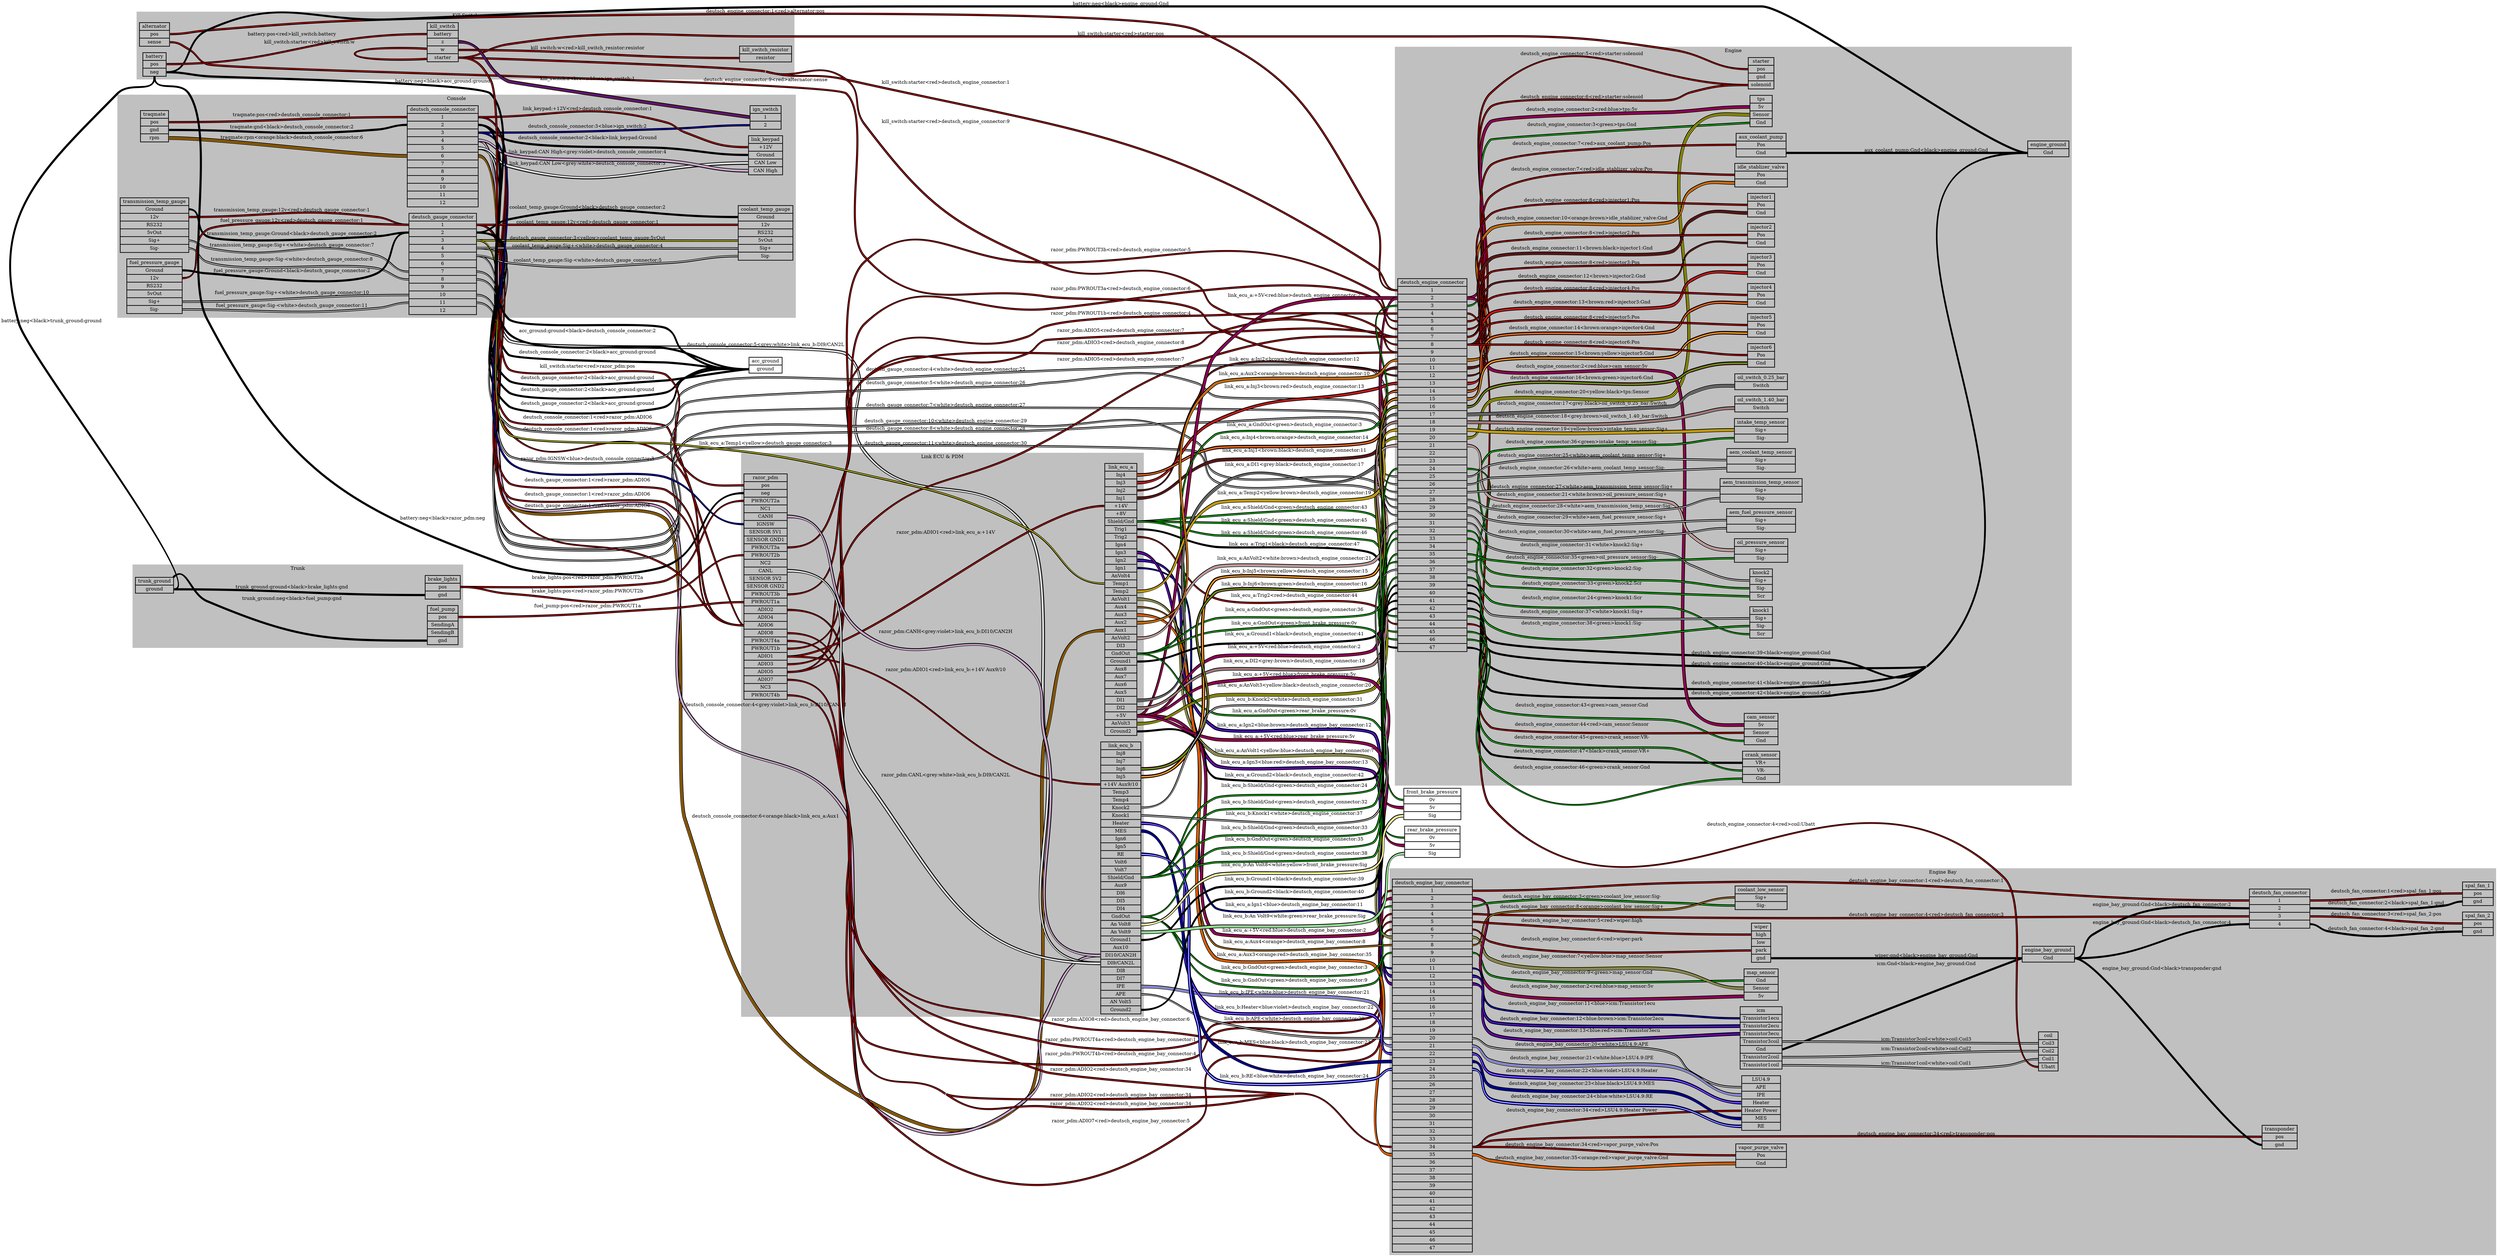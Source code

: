 graph "" {
	graph [bb="0,0,7059,3593",
		concentrate=true,
		rankdir=LR,
		ranksep=1.5
	];
	node [label="\N"];
	subgraph "cluster_Engine Bay" {
		graph [bb="3775,8,7051,1153",
			color=grey,
			label="Engine Bay",
			lheight=0.21,
			lp="5413,1141.5",
			lwidth=1.14,
			style=filled
		];
		deutsch_engine_bay_connector	[height=15.347,
			label="deutsch_engine_bay_connector | <1> 1 | <2> 2 | <3> 3 | <4> 4 | <5> 5 | <6> 6 | <7> 7 | <8> 8 | <9> 9 | <10> 10 | <11> 11 | <12> \
12 | <13> 13 | <14> 14 | <15> 15 | <16> 16 | <17> 17 | <18> 18 | <19> 19 | <20> 20 | <21> 21 | <22> 22 | <23> 23 | <24> 24 | <25> \
25 | <26> 26 | <27> 27 | <28> 28 | <29> 29 | <30> 30 | <31> 31 | <32> 32 | <33> 33 | <34> 34 | <35> 35 | <36> 36 | <37> 37 | <38> \
38 | <39> 39 | <40> 40 | <41> 41 | <42> 42 | <43> 43 | <44> 44 | <45> 45 | <46> 46 | <47> 47 ",
			pos="3901.5,569",
			rects="3783,1098,4020,1121 3783,1075,4020,1098 3783,1052,4020,1075 3783,1029,4020,1052 3783,1006,4020,1029 3783,983,4020,1006 3783,960,\
4020,983 3783,937,4020,960 3783,914,4020,937 3783,891,4020,914 3783,868,4020,891 3783,845,4020,868 3783,822,4020,845 3783,799,4020,\
822 3783,776,4020,799 3783,753,4020,776 3783,730,4020,753 3783,707,4020,730 3783,684,4020,707 3783,661,4020,684 3783,638,4020,661 \
3783,615,4020,638 3783,592,4020,615 3783,569,4020,592 3783,546,4020,569 3783,523,4020,546 3783,500,4020,523 3783,477,4020,500 3783,\
454,4020,477 3783,431,4020,454 3783,408,4020,431 3783,385,4020,408 3783,362,4020,385 3783,339,4020,362 3783,316,4020,339 3783,293,\
4020,316 3783,270,4020,293 3783,247,4020,270 3783,224,4020,247 3783,201,4020,224 3783,178,4020,201 3783,155,4020,178 3783,132,4020,\
155 3783,109,4020,132 3783,86,4020,109 3783,63,4020,86 3783,40,4020,63 3783,17,4020,40",
			shape=record,
			style=bold,
			width=3.2917];
		deutsch_fan_connector	[height=1.6111,
			label="deutsch_fan_connector | <1> 1 | <2> 2 | <3> 3 | <4> 4 ",
			pos="6410.5,592",
			rects="6321,626.5,6500,649.5 6321,603.5,6500,626.5 6321,580.5,6500,603.5 6321,557.5,6500,580.5 6321,534.5,6500,557.5",
			shape=record,
			style=bold,
			width=2.4861];
		deutsch_engine_bay_connector:4 -- deutsch_fan_connector:3	[color="black:red:black",
			label="deutsch_engine_bay_connector:4<red>deutsch_fan_connector:3",
			labeltooltip="deutsch_engine_bay_connector:4<red>deutsch_fan_connector:3",
			lp="5364.5,555.5",
			penwidth=2.5,
			pos="4020,1018 4113.9,1018 4005.5,663.24 4074,599 4117.9,557.78 4555.4,572.5 4615,564 4639.3,560.53 4644.6,554.79 4669,552 4873.2,528.69 \
5388.5,546.03 5594,548 5686.9,548.89 5710.1,549.59 5803,552 6033.3,557.98 6090.7,569 6321,569"];
		deutsch_engine_bay_connector:1 -- deutsch_fan_connector:1	[color="black:red:black",
			label="deutsch_engine_bay_connector:1<red>deutsch_fan_connector:1",
			labeltooltip="deutsch_engine_bay_connector:1<red>deutsch_fan_connector:1",
			lp="5364.5,1086.5",
			penwidth=2.5,
			pos="4020,1087 4044.1,1087 4049.9,1090.9 4074,1092 4521.1,1112.7 4637.7,1149.3 5081,1088 5627.4,1012.4 5850,1083.1 6267,722 6307.3,687.13 \
6267.7,615 6321,615"];
		map_sensor	[height=1.2917,
			label="map_sensor | <Gnd> Gnd | <Sensor> Sensor | <5v> 5v ",
			pos="4875,810",
			rects="4824.5,833,4925.5,856 4824.5,810,4925.5,833 4824.5,787,4925.5,810 4824.5,764,4925.5,787",
			shape=record,
			style=bold,
			width=1.4028];
		deutsch_engine_bay_connector:9 -- map_sensor:Gnd	[color="black:green:black",
			label="deutsch_engine_bay_connector:9<green>map_sensor:Gnd",
			labeltooltip="deutsch_engine_bay_connector:9<green>map_sensor:Gnd",
			lp="4344.5,848.5",
			penwidth=2.5,
			pos="4020,903 4056.5,903 4040.9,856.56 4074,841 4149.3,805.56 4739.8,822 4823,822"];
		deutsch_engine_bay_connector:7 -- map_sensor:Sensor	[color="black:yellow:blue:yellow:black",
			label="deutsch_engine_bay_connector:7<yellow:blue>map_sensor:Sensor",
			labeltooltip="deutsch_engine_bay_connector:7<yellow:blue>map_sensor:Sensor",
			lp="4344.5,924.5",
			penwidth=2.5,
			pos="4020,949 4047.9,949 4047.3,924.94 4074,917 4189.4,882.74 4498.7,924.98 4615,894 4641.1,887.04 4644.6,877.69 4669,866 4736.5,833.65 \
4748.2,798 4823,798"];
		deutsch_engine_bay_connector:2 -- map_sensor:"5v"	[color="black:red:blue:red:black",
			label="deutsch_engine_bay_connector:2<red:blue>map_sensor:5v",
			labeltooltip="deutsch_engine_bay_connector:2<red:blue>map_sensor:5v",
			lp="4344.5,962.5",
			penwidth=2.5,
			pos="4020,1064 4074.1,1064 4028.7,984.48 4074,955 4124.4,922.2 4561.2,958.91 4615,932 4648.9,915.05 4640.2,890.69 4669,866 4729.3,814.22 \
4743.5,775 4823,775"];
		"LSU4.9"	[height=2.25,
			label="LSU4.9 | <APE> APE | <IPE> IPE | <Heater> Heater | <Heater Power> Heater Power | <MES> MES | <RE> RE ",
			pos="4875,442",
			rects="4817.5,499.5,4932.5,522.5 4817.5,476.5,4932.5,499.5 4817.5,453.5,4932.5,476.5 4817.5,430.5,4932.5,453.5 4817.5,407.5,4932.5,430.5 \
4817.5,384.5,4932.5,407.5 4817.5,361.5,4932.5,384.5",
			shape=record,
			style=bold,
			width=1.5972];
		deutsch_engine_bay_connector:34 -- "LSU4.9":"Heater Power"	[color="black:red:black",
			label="deutsch_engine_bay_connector:34<red>LSU4.9:Heater Power",
			labeltooltip="deutsch_engine_bay_connector:34<red>LSU4.9:Heater Power",
			lp="4344.5,438.5",
			penwidth=2.5,
			pos="4020,327 4064.8,327 4034.9,390.26 4074,412 4146.1,452.04 4733.6,419 4816,419"];
		deutsch_engine_bay_connector:20 -- "LSU4.9":APE	[color="black:white:black",
			label="deutsch_engine_bay_connector:20<white>LSU4.9:APE",
			labeltooltip="deutsch_engine_bay_connector:20<white>LSU4.9:APE",
			lp="4344.5,556.5",
			penwidth=2.5,
			pos="4020,650 4070.9,650 4030.9,576.09 4074,549 4124.9,516.98 4555.2,532.88 4615,526 4705.3,515.6 4725.1,488 4816,488"];
		deutsch_engine_bay_connector:21 -- "LSU4.9":IPE	[color="black:white:blue:white:black",
			label="deutsch_engine_bay_connector:21<white:blue>LSU4.9:IPE",
			labeltooltip="deutsch_engine_bay_connector:21<white:blue>LSU4.9:IPE",
			lp="4344.5,514.5",
			penwidth=2.5,
			pos="4020,627 4078.5,627 4025.5,539.61 4074,507 4099,490.23 4585,490.24 4615,488 4704.7,481.31 4726.1,465 4816,465"];
		deutsch_engine_bay_connector:22 -- "LSU4.9":Heater	[color="black:blue:violet:blue:black",
			label="deutsch_engine_bay_connector:22<blue:violet>LSU4.9:Heater",
			labeltooltip="deutsch_engine_bay_connector:22<blue:violet>LSU4.9:Heater",
			lp="4344.5,476.5",
			penwidth=2.5,
			pos="4020,604 4084.6,604 4021.1,506.16 4074,469 4098.6,451.71 4584.9,451.13 4615,450 4704.3,446.65 4726.6,442 4816,442"];
		deutsch_engine_bay_connector:23 -- "LSU4.9":MES	[color="black:blue:black:blue:black",
			label="deutsch_engine_bay_connector:23<blue:black>LSU4.9:MES",
			labeltooltip="deutsch_engine_bay_connector:23<blue:black>LSU4.9:MES",
			lp="4344.5,400.5",
			penwidth=2.5,
			pos="4020,581 4106.9,581 4004.6,445.3 4074,393 4106.9,368.2 4774.8,396 4816,396"];
		deutsch_engine_bay_connector:24 -- "LSU4.9":RE	[color="black:blue:white:blue:black",
			label="deutsch_engine_bay_connector:24<blue:white>LSU4.9:RE",
			labeltooltip="deutsch_engine_bay_connector:24<blue:white>LSU4.9:RE",
			lp="4344.5,370.5",
			penwidth=2.5,
			pos="4020,557 4109.5,557 4002.7,417.14 4074,363 4139.7,313.12 4733.5,373 4816,373"];
		coolant_low_sensor	[height=0.97222,
			label="coolant_low_sensor | <Sig+> Sig+ | <Sig-> Sig- ",
			pos="4875,910",
			rects="4798,921.5,4952,944.5 4798,898.5,4952,921.5 4798,875.5,4952,898.5",
			shape=record,
			style=bold,
			width=2.1389];
		deutsch_engine_bay_connector:3 -- coolant_low_sensor:"Sig-"	[color="black:green:black",
			label="deutsch_engine_bay_connector:3<green>coolant_low_sensor:Sig-",
			labeltooltip="deutsch_engine_bay_connector:3<green>coolant_low_sensor:Sig-",
			lp="4344.5,1080.5",
			penwidth=2.5,
			pos="4020,1041 4044.1,1041 4049.9,1044.9 4074,1046 4194.1,1051.5 4510.7,1105.7 4615,1046 4656.1,1022.4 4634.7,986.7 4669,954 4715.5,909.71 \
4732.8,887 4797,887"];
		deutsch_engine_bay_connector:8 -- coolant_low_sensor:"Sig+"	[color="black:orange:black",
			label="deutsch_engine_bay_connector:8<orange>coolant_low_sensor:Sig+",
			labeltooltip="deutsch_engine_bay_connector:8<orange>coolant_low_sensor:Sig+",
			lp="4344.5,882.5",
			penwidth=2.5,
			pos="4020,926 4053,926 4043.3,887.2 4074,875 4129.9,852.79 4555.2,869.3 4615,875 4697,882.81 4714.6,910 4797,910"];
		vapor_purge_valve	[height=0.97222,
			label="vapor_purge_valve | <Pos> Pos | <Gnd> Gnd ",
			pos="4875,280",
			rects="4800,291.5,4950,314.5 4800,268.5,4950,291.5 4800,245.5,4950,268.5",
			shape=record,
			style=bold,
			width=2.0833];
		deutsch_engine_bay_connector:35 -- vapor_purge_valve:Gnd	[color="black:orange:red:orange:black",
			label="deutsch_engine_bay_connector:35<orange:red>vapor_purge_valve:Gnd",
			labeltooltip="deutsch_engine_bay_connector:35<orange:red>vapor_purge_valve:Gnd",
			lp="4344.5,279.5",
			penwidth=2.5,
			pos="4020,304 4047.9,304 4047.2,279.65 4074,272 4383.9,183.61 4476.7,257 4799,257"];
		deutsch_engine_bay_connector:34 -- vapor_purge_valve:Pos	[color="black:red:black",
			label="deutsch_engine_bay_connector:34<red>vapor_purge_valve:Pos",
			labeltooltip="deutsch_engine_bay_connector:34<red>vapor_purge_valve:Pos",
			lp="4344.5,321.5",
			penwidth=2.5,
			pos="4020,327 4044.7,327 4049.6,317.48 4074,314 4094,311.16 4778.8,280 4799,280"];
		transponder	[height=0.97222,
			label="transponder | <pos> pos | <gnd> gnd ",
			pos="6410.5,408",
			rects="6358.5,419.5,6462.5,442.5 6358.5,396.5,6462.5,419.5 6358.5,373.5,6462.5,396.5",
			shape=record,
			style=bold,
			width=1.4444];
		deutsch_engine_bay_connector:34 -- transponder:pos	[color="black:red:black",
			label="deutsch_engine_bay_connector:34<red>transponder:pos",
			labeltooltip="deutsch_engine_bay_connector:34<red>transponder:pos",
			lp="5364.5,334.5",
			penwidth=2.5,
			pos="4020,327 4044,327 4050,328.33 4074,329 4314.4,335.67 4374.6,334.3 4615,339 5349.2,353.34 5546.5,230.85 6267,373 6309.3,381.35 6314.4,\
408 6357.5,408"];
		icm	[height=2.5694,
			label="icm | <Transistor1ecu> Transistor1ecu | <Transistor2ecu> Transistor2ecu | <Transistor3ecu> Transistor3ecu | <Transistor3coil> Transistor3coil | <\
Gnd> Gnd | <Transistor2coil> Transistor2coil | <Transistor1coil> Transistor1coil ",
			pos="4875,653",
			rects="4813,722,4937,745 4813,699,4937,722 4813,676,4937,699 4813,653,4937,676 4813,630,4937,653 4813,607,4937,630 4813,584,4937,607 4813,\
561,4937,584",
			shape=record,
			style=bold,
			width=1.7222];
		deutsch_engine_bay_connector:13 -- icm:Transistor3ecu	[color="black:blue:red:blue:black",
			label="deutsch_engine_bay_connector:13<blue:red>icm:Transistor3ecu",
			labeltooltip="deutsch_engine_bay_connector:13<blue:red>icm:Transistor3ecu",
			lp="4344.5,699.5",
			penwidth=2.5,
			pos="4020,811 4078.1,811 4025.8,724.35 4074,692 4346.6,509.2 4483.8,665 4812,665"];
		deutsch_engine_bay_connector:11 -- icm:Transistor1ecu	[color="black:blue:black",
			label="deutsch_engine_bay_connector:11<blue>icm:Transistor1ecu",
			labeltooltip="deutsch_engine_bay_connector:11<blue>icm:Transistor1ecu",
			lp="4344.5,798.5",
			penwidth=2.5,
			pos="4020,857 4057.9,857 4040.4,808.58 4074,791 4180.9,735.07 4495.5,763.93 4615,748 4703.3,736.23 4722.9,711 4812,711"];
		deutsch_engine_bay_connector:12 -- icm:Transistor2ecu	[color="black:blue:brown:blue:black",
			label="deutsch_engine_bay_connector:12<blue:brown>icm:Transistor2ecu",
			labeltooltip="deutsch_engine_bay_connector:12<blue:brown>icm:Transistor2ecu",
			lp="4344.5,736.5",
			penwidth=2.5,
			pos="4020,834 4072.5,834 4029.8,757.24 4074,729 4124.7,696.63 4555,711.11 4615,707 4702.8,700.99 4724,688 4812,688"];
		wiper	[height=1.6111,
			label="wiper | <high> high | <low> low | <park> park | <gnd> gnd ",
			pos="4875,1021",
			rects="4846.5,1055.5,4903.5,1078.5 4846.5,1032.5,4903.5,1055.5 4846.5,1009.5,4903.5,1032.5 4846.5,986.5,4903.5,1009.5 4846.5,963.5,4903.5,\
986.5",
			shape=record,
			style=bold,
			width=0.79167];
		deutsch_engine_bay_connector:6 -- wiper:park	[color="black:red:black",
			label="deutsch_engine_bay_connector:6<red>wiper:park",
			labeltooltip="deutsch_engine_bay_connector:6<red>wiper:park",
			lp="4344.5,998.5",
			penwidth=2.5,
			pos="4020,972 4203.4,972 4661.6,998 4845,998"];
		deutsch_engine_bay_connector:5 -- wiper:high	[color="black:red:black",
			label="deutsch_engine_bay_connector:5<red>wiper:high",
			labeltooltip="deutsch_engine_bay_connector:5<red>wiper:high",
			lp="4344.5,1034.5",
			penwidth=2.5,
			pos="4020,995 4044.7,995 4049.5,1004.7 4074,1008 4312.4,1040.5 4374.8,1013.9 4615,1027 4717.3,1032.6 4742.5,1044 4845,1044"];
		spal_fan_1	[height=0.97222,
			label="spal_fan_1 | <pos> pos | <gnd> gnd ",
			pos="6997.5,636",
			rects="6952,647.5,7043,670.5 6952,624.5,7043,647.5 6952,601.5,7043,624.5",
			shape=record,
			style=bold,
			width=1.2639];
		deutsch_fan_connector:2 -- spal_fan_1:gnd	[color="black:black:black",
			label="deutsch_fan_connector:2<black>spal_fan_1:gnd",
			labeltooltip="deutsch_fan_connector:2<black>spal_fan_1:gnd",
			lp="6726,607.5",
			penwidth=2.5,
			pos="6500,592 6676.9,592 6722.5,577.39 6898,600 6922.5,603.16 6927.3,613 6952,613"];
		deutsch_fan_connector:1 -- spal_fan_1:pos	[color="black:red:black",
			label="deutsch_fan_connector:1<red>spal_fan_1:pos",
			labeltooltip="deutsch_fan_connector:1<red>spal_fan_1:pos",
			lp="6726,642.5",
			penwidth=2.5,
			pos="6500,615 6701.1,615 6750.9,636 6952,636"];
		spal_fan_2	[height=0.97222,
			label="spal_fan_2 | <pos> pos | <gnd> gnd ",
			pos="6997.5,547",
			rects="6952,558.5,7043,581.5 6952,535.5,7043,558.5 6952,512.5,7043,535.5",
			shape=record,
			style=bold,
			width=1.2639];
		deutsch_fan_connector:4 -- spal_fan_2:gnd	[color="black:black:black",
			label="deutsch_fan_connector:4<black>spal_fan_2:gnd",
			labeltooltip="deutsch_fan_connector:4<black>spal_fan_2:gnd",
			lp="6726,531.5",
			penwidth=2.5,
			pos="6500,546 6525.9,546 6528.6,528.98 6554,524 6727.6,490 6775.1,524 6952,524"];
		deutsch_fan_connector:3 -- spal_fan_2:pos	[color="black:red:black",
			label="deutsch_fan_connector:3<red>spal_fan_2:pos",
			labeltooltip="deutsch_fan_connector:3<red>spal_fan_2:pos",
			lp="6726,574.5",
			penwidth=2.5,
			pos="6500,569 6600.6,569 6851.4,547 6952,547"];
		engine_bay_ground	[height=0.65278,
			label="engine_bay_ground | <Gnd> Gnd ",
			pos="5725.5,719",
			rects="5648,719,5803,742 5648,696,5803,719",
			shape=record,
			style=bold,
			width=2.1528];
		icm:Gnd -- engine_bay_ground:Gnd	[color="black:black:black",
			label="icm:Gnd<black>engine_bay_ground:Gnd",
			labeltooltip="icm:Gnd<black>engine_bay_ground:Gnd",
			lp="5364.5,713.5",
			penwidth=2.5,
			pos="4938,618 5027.5,618 5046.5,646.56 5135,660 5361.4,694.37 5419,707 5648,707"];
		coil	[height=1.6111,
			label="coil | <Coil3> Coil3 | <Coil2> Coil2 | <Coil1> Coil1 | <Ubatt> Ubatt ",
			pos="5725.5,619",
			rects="5696.5,653.5,5754.5,676.5 5696.5,630.5,5754.5,653.5 5696.5,607.5,5754.5,630.5 5696.5,584.5,5754.5,607.5 5696.5,561.5,5754.5,584.5",
			shape=record,
			style=bold,
			width=0.80556];
		icm:Transistor3coil -- coil:Coil3	[color="black:white:black",
			label="icm:Transistor3coil<white>coil:Coil3",
			labeltooltip="icm:Transistor3coil<white>coil:Coil3",
			lp="5364.5,648.5",
			penwidth=2.5,
			pos="4938,641 5274.7,641 5358.8,642 5695.5,642"];
		icm:Transistor1coil -- coil:Coil1	[color="black:white:black",
			label="icm:Transistor1coil<white>coil:Coil1",
			labeltooltip="icm:Transistor1coil<white>coil:Coil1",
			lp="5364.5,588.5",
			penwidth=2.5,
			pos="4938,572 5229.6,572 5303.4,557.63 5594,581 5639.5,584.65 5649.9,596 5695.5,596"];
		icm:Transistor2coil -- coil:Coil2	[color="black:white:black",
			label="icm:Transistor2coil<white>coil:Coil2",
			labeltooltip="icm:Transistor2coil<white>coil:Coil2",
			lp="5364.5,625.5",
			penwidth=2.5,
			pos="4938,595 5274.8,595 5358.7,619 5695.5,619"];
		wiper:gnd -- engine_bay_ground:Gnd	[color="black:black:black",
			label="wiper:gnd<black>engine_bay_ground:Gnd",
			labeltooltip="wiper:gnd<black>engine_bay_ground:Gnd",
			lp="5364.5,936.5",
			penwidth=2.5,
			pos="4905,975 4983.8,975 5005,974.62 5081,954 5114.2,945.01 5613.6,707 5648,707"];
		engine_bay_ground:Gnd -- deutsch_fan_connector:2	[color="black:black:black",
			label="engine_bay_ground:Gnd<black>deutsch_fan_connector:2",
			labeltooltip="engine_bay_ground:Gnd<black>deutsch_fan_connector:2",
			lp="6062,710.5",
			penwidth=2.5,
			pos="5803,707 6038.8,707 6085.2,592 6321,592"];
		engine_bay_ground:Gnd -- deutsch_fan_connector:4	[color="black:black:black",
			label="engine_bay_ground:Gnd<black>deutsch_fan_connector:4",
			labeltooltip="engine_bay_ground:Gnd<black>deutsch_fan_connector:4",
			lp="6062,583.5",
			penwidth=2.5,
			pos="5803,707 5866,707 5805.8,612.7 5857,576 6024.9,455.56 6114.3,546 6321,546"];
		engine_bay_ground:Gnd -- transponder:gnd	[color="black:black:black",
			label="engine_bay_ground:Gnd<black>transponder:gnd",
			labeltooltip="engine_bay_ground:Gnd<black>transponder:gnd",
			lp="6062,501.5",
			penwidth=2.5,
			pos="5803,707 5900.7,707 5786.8,561.88 5857,494 6020.7,335.77 6129.8,385 6357.5,385"];
	}
	subgraph cluster_Engine {
		graph [bb="3791,1161,5794.5,3327",
			color=grey,
			label=Engine,
			lheight=0.21,
			lp="4792.8,3315.5",
			lwidth=0.71,
			style=filled
		];
		deutsch_engine_connector	[height=15.347,
			label="deutsch_engine_connector | <1> 1 | <2> 2 | <3> 3 | <4> 4 | <5> 5 | <6> 6 | <7> 7 | <8> 8 | <9> 9 | <10> 10 | <11> 11 | <12> 12 | <\
13> 13 | <14> 14 | <15> 15 | <16> 16 | <17> 17 | <18> 18 | <19> 19 | <20> 20 | <21> 21 | <22> 22 | <23> 23 | <24> 24 | <25> 25 | <\
26> 26 | <27> 27 | <28> 28 | <29> 29 | <30> 30 | <31> 31 | <32> 32 | <33> 33 | <34> 34 | <35> 35 | <36> 36 | <37> 37 | <38> 38 | <\
39> 39 | <40> 40 | <41> 41 | <42> 42 | <43> 43 | <44> 44 | <45> 45 | <46> 46 | <47> 47 ",
			pos="3901.5,2115",
			rects="3799,2644,4004,2667 3799,2621,4004,2644 3799,2598,4004,2621 3799,2575,4004,2598 3799,2552,4004,2575 3799,2529,4004,2552 3799,2506,\
4004,2529 3799,2483,4004,2506 3799,2460,4004,2483 3799,2437,4004,2460 3799,2414,4004,2437 3799,2391,4004,2414 3799,2368,4004,2391 \
3799,2345,4004,2368 3799,2322,4004,2345 3799,2299,4004,2322 3799,2276,4004,2299 3799,2253,4004,2276 3799,2230,4004,2253 3799,2207,\
4004,2230 3799,2184,4004,2207 3799,2161,4004,2184 3799,2138,4004,2161 3799,2115,4004,2138 3799,2092,4004,2115 3799,2069,4004,2092 \
3799,2046,4004,2069 3799,2023,4004,2046 3799,2000,4004,2023 3799,1977,4004,2000 3799,1954,4004,1977 3799,1931,4004,1954 3799,1908,\
4004,1931 3799,1885,4004,1908 3799,1862,4004,1885 3799,1839,4004,1862 3799,1816,4004,1839 3799,1793,4004,1816 3799,1770,4004,1793 \
3799,1747,4004,1770 3799,1724,4004,1747 3799,1701,4004,1724 3799,1678,4004,1701 3799,1655,4004,1678 3799,1632,4004,1655 3799,1609,\
4004,1632 3799,1586,4004,1609 3799,1563,4004,1586",
			shape=record,
			style=bold,
			width=2.8472];
		starter	[height=1.2917,
			label="starter | <pos> pos | <gnd> gnd | <solenoid> solenoid ",
			pos="4875,3249",
			rects="4837,3272,4913,3295 4837,3249,4913,3272 4837,3226,4913,3249 4837,3203,4913,3226",
			shape=record,
			style=bold,
			width=1.0556];
		deutsch_engine_connector:5 -- starter:solenoid	[color="black:red:black",
			label="deutsch_engine_connector:5<red>starter:solenoid",
			labeltooltip="deutsch_engine_connector:5<red>starter:solenoid",
			lp="4344.5,3114.5",
			penwidth=2.5,
			pos="4005.5,2541 4127.8,2541 3983.8,3004.4 4074,3087 4118.4,3127.6 4563,3076.8 4615,3107 4654.4,3129.9 4630.6,3169.5 4669,3194 4732,3234.2 \
4761.2,3214 4836,3214"];
		deutsch_engine_connector:6 -- starter:solenoid	[color="black:red:black",
			label="deutsch_engine_connector:6<red>starter:solenoid",
			labeltooltip="deutsch_engine_connector:6<red>starter:solenoid",
			lp="4344.5,3075.5",
			penwidth=2.5,
			pos="4005.5,2518 4123.8,2518 3986.7,2966.1 4074,3046 4118.4,3086.6 4565.5,3033.9 4615,3068 4665.2,3102.6 4620.2,3157.5 4669,3194 4728.8,\
3238.8 4761.2,3214 4836,3214"];
		engine_ground	[height=0.65278,
			label="engine_ground | <Gnd> Gnd ",
			pos="5725.5,3028",
			rects="5664.5,3028,5786.5,3051 5664.5,3005,5786.5,3028",
			shape=record,
			style=bold,
			width=1.6944];
		deutsch_engine_connector:40 -- engine_ground:Gnd	[color="black:black:black",
			label="deutsch_engine_connector:40<black>engine_ground:Gnd",
			labeltooltip="deutsch_engine_connector:40<black>engine_ground:Gnd",
			lp="4875,1519.5",
			penwidth=2.5,
			pos="4005.5,1735 4090.3,1735 4005.4,1606.8 4074,1557 4141.6,1507.9 5348.8,1498.8 5363.5,1511"];
		deutsch_engine_connector:41 -- engine_ground:Gnd	[color="black:black:black",
			label="deutsch_engine_connector:41<black>engine_ground:Gnd",
			labeltooltip="deutsch_engine_connector:41<black>engine_ground:Gnd",
			lp="4875,1462.5",
			penwidth=2.5,
			pos="4005.5,1712 4100.3,1712 3998,1566.7 4074,1510 4188.8,1424.3 5253.4,1419.3 5363.5,1511"];
		deutsch_engine_connector:42 -- engine_ground:Gnd	[color="black:black:black",
			label="deutsch_engine_connector:42<black>engine_ground:Gnd",
			labeltooltip="deutsch_engine_connector:42<black>engine_ground:Gnd",
			lp="4875,1431.5",
			penwidth=2.5,
			pos="5365.5,1511 5888.8,1947.9 4982.1,3015.5 5663,3016;4005.5,1689 4119.8,1689 3984,1511.6 4074,1441 4118,1406.5 5025.7,1415.7 5081,1424 \
5210.9,1443.6 5262.7,1426.8 5363.5,1511"];
		deutsch_engine_connector:39 -- engine_ground:Gnd	[color="black:black:black",
			label="deutsch_engine_connector:39<black>engine_ground:Gnd",
			labeltooltip="deutsch_engine_connector:39<black>engine_ground:Gnd",
			lp="4875,1546.5",
			penwidth=2.5,
			pos="4005.5,1758 4092.3,1758 4003.7,1626 4074,1575 4119.3,1542.1 5025.1,1534.2 5081,1531 5206.7,1523.8 5266.6,1430.7 5363.5,1511"];
		tps	[height=1.2917,
			label="tps | <5v> 5v | <Sensor> Sensor | <Gnd> Gnd ",
			pos="4875,3138",
			rects="4842,3161,4908,3184 4842,3138,4908,3161 4842,3115,4908,3138 4842,3092,4908,3115",
			shape=record,
			style=bold,
			width=0.91667];
		deutsch_engine_connector:3 -- tps:Gnd	[color="black:green:black",
			label="deutsch_engine_connector:3<green>tps:Gnd",
			labeltooltip="deutsch_engine_connector:3<green>tps:Gnd",
			lp="4344.5,3038.5",
			penwidth=2.5,
			pos="4005.5,2587 4099.2,2587 4004.2,2940.5 4074,3003 4118.9,3043.1 4559.8,3007.1 4615,3031 4645.6,3044.3 4638.9,3068.8 4669,3083 4738.6,\
3115.9 4764,3103 4841,3103"];
		deutsch_engine_connector:20 -- tps:Sensor	[color="black:yellow:black:yellow:black",
			label="deutsch_engine_connector:20<yellow:black>tps:Sensor",
			labeltooltip="deutsch_engine_connector:20<yellow:black>tps:Sensor",
			lp="4344.5,2266.5",
			penwidth=2.5,
			pos="4005.5,2196 4041.7,2196 4039.5,2229.2 4074,2240 4102.7,2249 4593.4,2238.1 4615,2259 4746.7,2386.8 4551.4,2942.1 4669,3083 4719.5,\
3143.5 4762.2,3126 4841,3126"];
		deutsch_engine_connector:2 -- tps:"5v"	[color="black:red:blue:red:black",
			label="deutsch_engine_connector:2<red:blue>tps:5v",
			labeltooltip="deutsch_engine_connector:2<red:blue>tps:5v",
			lp="4344.5,3241.5",
			penwidth=2.5,
			pos="4005.5,2610 4121.2,2610 3988.2,3048.4 4074,3126 4327,3354.7 4499.9,3150 4841,3150"];
		cam_sensor	[height=1.2917,
			label="cam_sensor | <5v> 5v | <Sensor> Sensor | <Gnd> Gnd ",
			pos="4875,1326",
			rects="4825,1349,4925,1372 4825,1326,4925,1349 4825,1303,4925,1326 4825,1280,4925,1303",
			shape=record,
			style=bold,
			width=1.3889];
		deutsch_engine_connector:43 -- cam_sensor:Gnd	[color="black:green:black",
			label="deutsch_engine_connector:43<green>cam_sensor:Gnd",
			labeltooltip="deutsch_engine_connector:43<green>cam_sensor:Gnd",
			lp="4344.5,1396.5",
			penwidth=2.5,
			pos="4005.5,1666 4132.3,1666 3975.8,1469.3 4074,1389 4120.6,1350.9 4556,1377.6 4615,1366 4711.8,1347 4725.3,1291 4824,1291"];
		deutsch_engine_connector:44 -- cam_sensor:Sensor	[color="black:red:black",
			label="deutsch_engine_connector:44<red>cam_sensor:Sensor",
			labeltooltip="deutsch_engine_connector:44<red>cam_sensor:Sensor",
			lp="4344.5,1354.5",
			penwidth=2.5,
			pos="4005.5,1643 4140.5,1643 3969.9,1433 4074,1347 4097.2,1327.9 4585,1328.5 4615,1327 4708,1322.4 4730.9,1314 4824,1314"];
		deutsch_engine_connector:2 -- cam_sensor:"5v"	[color="black:red:blue:red:black",
			label="deutsch_engine_connector:2<red:blue>cam_sensor:5v",
			labeltooltip="deutsch_engine_connector:2<red:blue>cam_sensor:5v",
			lp="4344.5,2342.5",
			penwidth=2.5,
			pos="4005.5,2610 4131.5,2610 3976.1,2414.3 4074,2335 4120.7,2297.1 4572,2358 4615,2316 4762.9,2171.5 4542,1550.2 4669,1387 4713.4,1330 \
4751.8,1338 4824,1338"];
		crank_sensor	[height=1.2917,
			label="crank_sensor | <VR+> VR+ | <VR-> VR- | <Gnd> Gnd ",
			pos="4875,1215",
			rects="4820,1238,4930,1261 4820,1215,4930,1238 4820,1192,4930,1215 4820,1169,4930,1192",
			shape=record,
			style=bold,
			width=1.5278];
		deutsch_engine_connector:46 -- crank_sensor:Gnd	[color="black:green:black",
			label="deutsch_engine_connector:46<green>crank_sensor:Gnd",
			labeltooltip="deutsch_engine_connector:46<green>crank_sensor:Gnd",
			lp="4344.5,1279.5",
			penwidth=2.5,
			pos="4005.5,1597 4153.1,1597 3961.7,1367.8 4074,1272 4119.8,1232.9 4555.8,1255.7 4615,1245 4708.6,1228 4723.8,1180 4819,1180"];
		deutsch_engine_connector:47 -- crank_sensor:"VR+"	[color="black:black:black",
			label="deutsch_engine_connector:47<black>crank_sensor:VR+",
			labeltooltip="deutsch_engine_connector:47<black>crank_sensor:VR+",
			lp="4344.5,1233.5",
			penwidth=2.5,
			pos="4005.5,1574 4163.1,1574 3952.2,1326.1 4074,1226 4201.9,1120.8 4653.4,1227 4819,1227"];
		deutsch_engine_connector:45 -- crank_sensor:"VR-"	[color="black:green:black",
			label="deutsch_engine_connector:45<green>crank_sensor:VR-",
			labeltooltip="deutsch_engine_connector:45<green>crank_sensor:VR-",
			lp="4344.5,1315.5",
			penwidth=2.5,
			pos="4005.5,1620 4147.5,1620 3965.1,1399.1 4074,1308 4120.1,1269.4 4556.2,1299.8 4615,1287 4710.8,1266.1 4720.9,1203 4819,1203"];
		knock1	[height=1.2917,
			label="knock1 | <Sig+> Sig+ | <Sig-> Sig- | <Scr> Scr ",
			pos="4875,1642",
			rects="4841.5,1665,4908.5,1688 4841.5,1642,4908.5,1665 4841.5,1619,4908.5,1642 4841.5,1596,4908.5,1619",
			shape=record,
			style=bold,
			width=0.93056];
		deutsch_engine_connector:24 -- knock1:Scr	[color="black:green:black",
			label="deutsch_engine_connector:24<green>knock1:Scr",
			labeltooltip="deutsch_engine_connector:24<green>knock1:Scr",
			lp="4344.5,1962.5",
			penwidth=2.5,
			pos="4005.5,2103 4078,2103 4013.6,1995.1 4074,1955 4124.1,1921.7 4568.7,1974.4 4615,1936 4698.6,1866.8 4603.1,1784.2 4669,1698 4721.3,\
1629.6 4753.9,1607 4840,1607"];
		deutsch_engine_connector:37 -- knock1:"Sig+"	[color="black:white:black",
			label="deutsch_engine_connector:37<white>knock1:Sig+",
			labeltooltip="deutsch_engine_connector:37<white>knock1:Sig+",
			lp="4344.5,1667.5",
			penwidth=2.5,
			pos="4005.5,1804 4076.4,1804 4014.2,1698.1 4074,1660 4145.8,1614.3 4754.9,1654 4840,1654"];
		deutsch_engine_connector:38 -- knock1:"Sig-"	[color="black:green:black",
			label="deutsch_engine_connector:38<green>knock1:Sig-",
			labeltooltip="deutsch_engine_connector:38<green>knock1:Sig-",
			lp="4344.5,1625.5",
			penwidth=2.5,
			pos="4005.5,1781 4084.1,1781 4008.5,1661.5 4074,1618 4215.8,1523.8 4669.8,1630 4840,1630"];
		knock2	[height=1.2917,
			label="knock2 | <Sig+> Sig+ | <Sig-> Sig- | <Scr> Scr ",
			pos="4875,1753",
			rects="4841.5,1776,4908.5,1799 4841.5,1753,4908.5,1776 4841.5,1730,4908.5,1753 4841.5,1707,4908.5,1730",
			shape=record,
			style=bold,
			width=0.93056];
		deutsch_engine_connector:33 -- knock2:Scr	[color="black:green:black",
			label="deutsch_engine_connector:33<green>knock2:Scr",
			labeltooltip="deutsch_engine_connector:33<green>knock2:Scr",
			lp="4344.5,1738.5",
			penwidth=2.5,
			pos="4005.5,1896 4084.9,1896 4008.3,1775.6 4074,1731 4109.2,1707.1 4797.4,1718 4840,1718"];
		deutsch_engine_connector:31 -- knock2:"Sig+"	[color="black:white:black",
			label="deutsch_engine_connector:31<white>knock2:Sig+",
			labeltooltip="deutsch_engine_connector:31<white>knock2:Sig+",
			lp="4344.5,1810.5",
			penwidth=2.5,
			pos="4005.5,1942 4074.4,1942 4016.2,1840.4 4074,1803 4099.3,1786.7 4585,1785.8 4615,1784 4715.2,1778 4739.6,1765 4840,1765"];
		deutsch_engine_connector:32 -- knock2:"Sig-"	[color="black:green:black",
			label="deutsch_engine_connector:32<green>knock2:Sig-",
			labeltooltip="deutsch_engine_connector:32<green>knock2:Sig-",
			lp="4344.5,1772.5",
			penwidth=2.5,
			pos="4005.5,1919 4080.4,1919 4011.8,1806.8 4074,1765 4082.8,1759.1 4829.4,1741 4840,1741"];
		intake_temp_sensor	[height=0.97222,
			label="intake_temp_sensor | <Sig+> Sig+ | <Sig-> Sig- ",
			pos="4875,2029",
			rects="4796,2040.5,4954,2063.5 4796,2017.5,4954,2040.5 4796,1994.5,4954,2017.5",
			shape=record,
			style=bold,
			width=2.1944];
		deutsch_engine_connector:36 -- intake_temp_sensor:"Sig-"	[color="black:green:black",
			label="deutsch_engine_connector:36<green>intake_temp_sensor:Sig-",
			labeltooltip="deutsch_engine_connector:36<green>intake_temp_sensor:Sig-",
			lp="4344.5,1700.5",
			penwidth=2.5,
			pos="4005.5,1827 4072.4,1827 4016.9,1727.9 4074,1693 4099.6,1677.3 4591.9,1673.8 4615,1693 4716.5,1777.4 4574.9,1892.5 4669,1985 4709.5,\
2024.8 4738.2,2006 4795,2006"];
		deutsch_engine_connector:19 -- intake_temp_sensor:"Sig+"	[color="black:yellow:brown:yellow:black",
			label="deutsch_engine_connector:19<yellow:brown>intake_temp_sensor:Sig+",
			labeltooltip="deutsch_engine_connector:19<yellow:brown>intake_temp_sensor:Sig+",
			lp="4344.5,2114.5",
			penwidth=2.5,
			pos="4005.5,2219 4063.8,2219 4023.6,2136.4 4074,2107 4125.9,2076.7 4555.8,2098.5 4615,2088 4697.9,2073.3 4710.8,2029 4795,2029"];
		oil_pressure_sensor	[height=0.97222,
			label="oil_pressure_sensor | <Sig+> Sig+ | <Sig-> Sig- ",
			pos="4875,2117",
			rects="4796,2128.5,4954,2151.5 4796,2105.5,4954,2128.5 4796,2082.5,4954,2105.5",
			shape=record,
			style=bold,
			width=2.1944];
		deutsch_engine_connector:35 -- oil_pressure_sensor:"Sig-"	[color="black:green:black",
			label="deutsch_engine_connector:35<green>oil_pressure_sensor:Sig-",
			labeltooltip="deutsch_engine_connector:35<green>oil_pressure_sensor:Sig-",
			lp="4344.5,1928.5",
			penwidth=2.5,
			pos="4005.5,1850 4042.7,1850 4038.8,1886.1 4074,1898 4131,1917.3 4566.6,1885.3 4615,1921 4672.7,1963.6 4614,2027 4669,2073 4712.5,2109.5 \
4738.2,2094 4795,2094"];
		deutsch_engine_connector:21 -- oil_pressure_sensor:"Sig+"	[color="black:white:brown:white:black",
			label="deutsch_engine_connector:21<white:brown>oil_pressure_sensor:Sig+",
			labeltooltip="deutsch_engine_connector:21<white:brown>oil_pressure_sensor:Sig+",
			lp="4344.5,2156.5",
			penwidth=2.5,
			pos="4005.5,2173 4037.8,2173 4042.3,2155.1 4074,2149 4192.2,2126.3 4494.8,2131.6 4615,2126 4695,2122.3 4714.9,2117 4795,2117"];
		"oil_switch_0.25_bar"	[height=0.65278,
			label="oil_switch_0.25_bar | <Switch> Switch ",
			pos="4875,2346",
			rects="4797,2346,4953,2369 4797,2323,4953,2346",
			shape=record,
			style=bold,
			width=2.1667];
		deutsch_engine_connector:17 -- "oil_switch_0.25_bar":Switch	[color="black:grey:black:grey:black",
			label="deutsch_engine_connector:17<grey:black>oil_switch_0.25_bar:Switch",
			labeltooltip="deutsch_engine_connector:17<grey:black>oil_switch_0.25_bar:Switch",
			lp="4344.5,2308.5",
			penwidth=2.5,
			pos="4005.5,2265 4036.5,2265 4043.2,2274.4 4074,2278 4313.1,2305.6 4376.7,2267.6 4615,2301 4639.4,2304.4 4644.8,2309.2 4669,2314 4725,\
2325.1 4738.9,2334 4796,2334"];
		"oil_switch_1.40_bar"	[height=0.65278,
			label="oil_switch_1.40_bar | <Switch> Switch ",
			pos="4875,2281",
			rects="4797,2281,4953,2304 4797,2258,4953,2281",
			shape=record,
			style=bold,
			width=2.1667];
		deutsch_engine_connector:18 -- "oil_switch_1.40_bar":Switch	[color="black:grey:brown:grey:black",
			label="deutsch_engine_connector:18<grey:brown>oil_switch_1.40_bar:Switch",
			labeltooltip="deutsch_engine_connector:18<grey:brown>oil_switch_1.40_bar:Switch",
			lp="4344.5,2232.5",
			penwidth=2.5,
			pos="4005.5,2242 4036.9,2242 4042.9,2228.8 4074,2225 4193.3,2210.4 4497.4,2200 4615,2225 4640.7,2230.5 4643.8,2241.6 4669,2249 4723.8,\
2265.2 4738.9,2269 4796,2269"];
		idle_stablizer_valve	[height=0.97222,
			label="idle_stablizer_valve | <Pos> Pos | <Gnd> Gnd ",
			pos="4875,2951",
			rects="4797,2962.5,4953,2985.5 4797,2939.5,4953,2962.5 4797,2916.5,4953,2939.5",
			shape=record,
			style=bold,
			width=2.1667];
		deutsch_engine_connector:10 -- idle_stablizer_valve:Gnd	[color="black:orange:brown:orange:black",
			label="deutsch_engine_connector:10<orange:brown>idle_stablizer_valve:Gnd",
			labeltooltip="deutsch_engine_connector:10<orange:brown>idle_stablizer_valve:Gnd",
			lp="4344.5,2760.5",
			penwidth=2.5,
			pos="4005.5,2426 4145.7,2426 3966.2,2644.4 4074,2734 4120.3,2772.5 4566.6,2717.4 4615,2753 4673.4,2796 4613.5,2860.3 4669,2907 4712.8,\
2943.8 4738.8,2928 4796,2928"];
		deutsch_engine_connector:7 -- idle_stablizer_valve:Pos	[color="black:red:black",
			label="deutsch_engine_connector:7<red>idle_stablizer_valve:Pos",
			labeltooltip="deutsch_engine_connector:7<red>idle_stablizer_valve:Pos",
			lp="4344.5,2944.5",
			penwidth=2.5,
			pos="4005.5,2495 4095.9,2495 4007.2,2835.1 4074,2896 4081.4,2902.8 4785.9,2951 4796,2951"];
		aux_coolant_pump	[height=0.97222,
			label="aux_coolant_pump | <Pos> Pos | <Gnd> Gnd ",
			pos="4875,3039",
			rects="4801,3050.5,4949,3073.5 4801,3027.5,4949,3050.5 4801,3004.5,4949,3027.5",
			shape=record,
			style=bold,
			width=2.0556];
		deutsch_engine_connector:7 -- aux_coolant_pump:Pos	[color="black:red:black",
			label="deutsch_engine_connector:7<red>aux_coolant_pump:Pos",
			labeltooltip="deutsch_engine_connector:7<red>aux_coolant_pump:Pos",
			lp="4344.5,2995.5",
			penwidth=2.5,
			pos="4005.5,2495 4108.8,2495 3997.8,2885.2 4074,2955 4118.4,2995.7 4555.6,2978.1 4615,2988 4699.1,3002 4714.7,3039 4800,3039"];
		aem_coolant_temp_sensor	[height=0.97222,
			label="aem_coolant_temp_sensor | <Sig+> Sig+ | <Sig-> Sig- ",
			pos="4875,2205",
			rects="4773.5,2216.5,4976.5,2239.5 4773.5,2193.5,4976.5,2216.5 4773.5,2170.5,4976.5,2193.5",
			shape=record,
			style=bold,
			width=2.8194];
		deutsch_engine_connector:26 -- aem_coolant_temp_sensor:"Sig-"	[color="black:white:black",
			label="deutsch_engine_connector:26<white>aem_coolant_temp_sensor:Sig-",
			labeltooltip="deutsch_engine_connector:26<white>aem_coolant_temp_sensor:Sig-",
			lp="4344.5,2076.5",
			penwidth=2.5,
			pos="4005.5,2057 4039.4,2057 4585.8,2051.9 4615,2069 4655.9,2093 4630.4,2133.4 4669,2161 4707,2188.2 4725.3,2182 4772,2182"];
		deutsch_engine_connector:25 -- aem_coolant_temp_sensor:"Sig+"	[color="black:white:black",
			label="deutsch_engine_connector:25<white>aem_coolant_temp_sensor:Sig+",
			labeltooltip="deutsch_engine_connector:25<white>aem_coolant_temp_sensor:Sig+",
			lp="4344.5,2194.5",
			penwidth=2.5,
			pos="4005.5,2080 4053.7,2080 4030.9,2142.4 4074,2164 4127.8,2191 4555,2182.3 4615,2187 4685,2192.5 4701.8,2205 4772,2205"];
		aem_transmission_temp_sensor	[height=0.97222,
			label="aem_transmission_temp_sensor | <Sig+> Sig+ | <Sig-> Sig- ",
			pos="4875,1941",
			rects="4753.5,1952.5,4996.5,1975.5 4753.5,1929.5,4996.5,1952.5 4753.5,1906.5,4996.5,1929.5",
			shape=record,
			style=bold,
			width=3.375];
		deutsch_engine_connector:28 -- aem_transmission_temp_sensor:"Sig-"	[color="black:white:black",
			label="deutsch_engine_connector:28<white>aem_transmission_temp_sensor:Sig-",
			labeltooltip="deutsch_engine_connector:28<white>aem_transmission_temp_sensor:Sig-",
			lp="4344.5,2004.5",
			penwidth=2.5,
			pos="4005.5,2011 4036.6,2011 4043.2,2000.8 4074,1997 4312.9,1967.7 4379.9,2025.4 4615,1974 4679.3,1959.9 4686.2,1918 4752,1918"];
		deutsch_engine_connector:27 -- aem_transmission_temp_sensor:"Sig+"	[color="black:white:black",
			label="deutsch_engine_connector:27<white>aem_transmission_temp_sensor:Sig+",
			labeltooltip="deutsch_engine_connector:27<white>aem_transmission_temp_sensor:Sig+",
			lp="4344.5,2043.5",
			penwidth=2.5,
			pos="4005.5,2034 4141,2034 4483.9,2046.5 4615,2012 4681.3,1994.6 4683.4,1941 4752,1941"];
		aem_fuel_pressure_sensor	[height=0.97222,
			label="aem_fuel_pressure_sensor | <Sig+> Sig+ | <Sig-> Sig- ",
			pos="4875,1853",
			rects="4773,1864.5,4977,1887.5 4773,1841.5,4977,1864.5 4773,1818.5,4977,1841.5",
			shape=record,
			style=bold,
			width=2.8333];
		deutsch_engine_connector:30 -- aem_fuel_pressure_sensor:"Sig-"	[color="black:white:black",
			label="deutsch_engine_connector:30<white>aem_fuel_pressure_sensor:Sig-",
			labeltooltip="deutsch_engine_connector:30<white>aem_fuel_pressure_sensor:Sig-",
			lp="4344.5,1852.5",
			penwidth=2.5,
			pos="4005.5,1965 4066.9,1965 4021.2,1876.4 4074,1845 4140.7,1805.3 4694.4,1830 4772,1830"];
		deutsch_engine_connector:29 -- aem_fuel_pressure_sensor:"Sig+"	[color="black:white:black",
			label="deutsch_engine_connector:29<white>aem_fuel_pressure_sensor:Sig+",
			labeltooltip="deutsch_engine_connector:29<white>aem_fuel_pressure_sensor:Sig+",
			lp="4344.5,1886.5",
			penwidth=2.5,
			pos="4005.5,1988 4062.7,1988 4024.4,1907.5 4074,1879 4100.1,1864 4584.9,1861.2 4615,1860 4684.8,1857.2 4702.2,1853 4772,1853"];
		injector1	[height=0.97222,
			label="injector1 | <Pos> Pos | <Gnd> Gnd ",
			pos="4875,2863",
			rects="4835,2874.5,4915,2897.5 4835,2851.5,4915,2874.5 4835,2828.5,4915,2851.5",
			shape=record,
			style=bold,
			width=1.1111];
		deutsch_engine_connector:11 -- injector1:Gnd	[color="black:brown:black:brown:black",
			label="deutsch_engine_connector:11<brown:black>injector1:Gnd",
			labeltooltip="deutsch_engine_connector:11<brown:black>injector1:Gnd",
			lp="4344.5,2684.5",
			penwidth=2.5,
			pos="4005.5,2403 4121.1,2403 3983.6,2581.9 4074,2654 4121,2691.5 4566.2,2641.8 4615,2677 4669.8,2716.5 4616,2777.2 4669,2819 4727.1,2864.7 \
4760.1,2840 4834,2840"];
		deutsch_engine_connector:8 -- injector1:Pos	[color="black:red:black",
			label="deutsch_engine_connector:8<red>injector1:Pos",
			labeltooltip="deutsch_engine_connector:8<red>injector1:Pos",
			lp="4344.5,2887.5",
			penwidth=2.5,
			pos="4005.5,2472 4161,2472 3957,2712.7 4074,2815 4201.4,2926.4 4664.8,2863 4834,2863"];
		injector2	[height=0.97222,
			label="injector2 | <Pos> Pos | <Gnd> Gnd ",
			pos="4875,2775",
			rects="4835,2786.5,4915,2809.5 4835,2763.5,4915,2786.5 4835,2740.5,4915,2763.5",
			shape=record,
			style=bold,
			width=1.1111];
		deutsch_engine_connector:12 -- injector2:Gnd	[color="black:brown:black",
			label="deutsch_engine_connector:12<brown>injector2:Gnd",
			labeltooltip="deutsch_engine_connector:12<brown>injector2:Gnd",
			lp="4344.5,2608.5",
			penwidth=2.5,
			pos="4005.5,2380 4096.9,2380 4000.7,2519.3 4074,2574 4170.5,2645.9 4516.6,2531.7 4615,2601 4666.2,2637 4619.3,2693 4669,2731 4727.8,2775.8 \
4760.1,2752 4834,2752"];
		deutsch_engine_connector:8 -- injector2:Pos	[color="black:red:black",
			label="deutsch_engine_connector:8<red>injector2:Pos",
			labeltooltip="deutsch_engine_connector:8<red>injector2:Pos",
			lp="4344.5,2803.5",
			penwidth=2.5,
			pos="4005.5,2472 4142.3,2472 3967.2,2686.5 4074,2772 4139.9,2824.8 4749.6,2775 4834,2775"];
		injector3	[height=0.97222,
			label="injector3 | <Pos> Pos | <Gnd> Gnd ",
			pos="4875,2687",
			rects="4835,2698.5,4915,2721.5 4835,2675.5,4915,2698.5 4835,2652.5,4915,2675.5",
			shape=record,
			style=bold,
			width=1.1111];
		deutsch_engine_connector:13 -- injector3:Gnd	[color="black:brown:red:brown:black",
			label="deutsch_engine_connector:13<brown:red>injector3:Gnd",
			labeltooltip="deutsch_engine_connector:13<brown:red>injector3:Gnd",
			lp="4344.5,2532.5",
			penwidth=2.5,
			pos="4005.5,2357 4078.4,2357 4013.3,2465.6 4074,2506 4124.1,2539.3 4565,2491.6 4615,2525 4663,2557 4622.5,2608.8 4669,2643 4728.6,2686.8 \
4760.1,2664 4834,2664"];
		deutsch_engine_connector:8 -- injector3:Pos	[color="black:red:black",
			label="deutsch_engine_connector:8<red>injector3:Pos",
			labeltooltip="deutsch_engine_connector:8<red>injector3:Pos",
			lp="4344.5,2723.5",
			penwidth=2.5,
			pos="4005.5,2472 4109.6,2472 3990.3,2634.1 4074,2696 4141.9,2746.2 4749.5,2687 4834,2687"];
		injector4	[height=0.97222,
			label="injector4 | <Pos> Pos | <Gnd> Gnd ",
			pos="4875,2599",
			rects="4835,2610.5,4915,2633.5 4835,2587.5,4915,2610.5 4835,2564.5,4915,2587.5",
			shape=record,
			style=bold,
			width=1.1111];
		deutsch_engine_connector:14 -- injector4:Gnd	[color="black:brown:orange:brown:black",
			label="deutsch_engine_connector:14<brown:orange>injector4:Gnd",
			labeltooltip="deutsch_engine_connector:14<brown:orange>injector4:Gnd",
			lp="4344.5,2498.5",
			penwidth=2.5,
			pos="4005.5,2334 4072.4,2334 4017.7,2431.9 4074,2468 4124.6,2500.5 4561,2464.5 4615,2491 4648.4,2507.4 4636.3,2537.2 4669,2555 4733.9,\
2590.3 4760.1,2576 4834,2576"];
		deutsch_engine_connector:8 -- injector4:Pos	[color="black:red:black",
			label="deutsch_engine_connector:8<red>injector4:Pos",
			labeltooltip="deutsch_engine_connector:8<red>injector4:Pos",
			lp="4344.5,2642.5",
			penwidth=2.5,
			pos="4005.5,2472 4078,2472 4012.9,2581 4074,2620 4124.7,2652.4 4555,2622.9 4615,2620 4712.7,2615.3 4736.2,2599 4834,2599"];
		injector5	[height=0.97222,
			label="injector5 | <Pos> Pos | <Gnd> Gnd ",
			pos="4875,2511",
			rects="4835,2522.5,4915,2545.5 4835,2499.5,4915,2522.5 4835,2476.5,4915,2499.5",
			shape=record,
			style=bold,
			width=1.1111];
		deutsch_engine_connector:15 -- injector5:Gnd	[color="black:brown:yellow:brown:black",
			label="deutsch_engine_connector:15<brown:yellow>injector5:Gnd",
			labeltooltip="deutsch_engine_connector:15<brown:yellow>injector5:Gnd",
			lp="4344.5,2460.5",
			penwidth=2.5,
			pos="4005.5,2311 4066.5,2311 4021.8,2398.3 4074,2430 4125.4,2461.2 4555.5,2444.1 4615,2453 4639.5,2456.7 4644.7,2462.3 4669,2467 4741.6,\
2481 4760.1,2488 4834,2488"];
		deutsch_engine_connector:8 -- injector5:Pos	[color="black:red:black",
			label="deutsch_engine_connector:8<red>injector5:Pos",
			labeltooltip="deutsch_engine_connector:8<red>injector5:Pos",
			lp="4344.5,2562.5",
			penwidth=2.5,
			pos="4005.5,2472 4049.7,2472 4033.4,2526.6 4074,2544 4129.2,2567.7 4555.1,2548.5 4615,2544 4713.2,2536.6 4735.6,2511 4834,2511"];
		injector6	[height=0.97222,
			label="injector6 | <Pos> Pos | <Gnd> Gnd ",
			pos="4875,2423",
			rects="4835,2434.5,4915,2457.5 4835,2411.5,4915,2434.5 4835,2388.5,4915,2411.5",
			shape=record,
			style=bold,
			width=1.1111];
		deutsch_engine_connector:16 -- injector6:Gnd	[color="black:brown:green:brown:black",
			label="deutsch_engine_connector:16<brown:green>injector6:Gnd",
			labeltooltip="deutsch_engine_connector:16<brown:green>injector6:Gnd",
			lp="4344.5,2384.5",
			penwidth=2.5,
			pos="4005.5,2288 4047.8,2288 4035.1,2337.4 4074,2354 4129.3,2377.7 4555,2372.6 4615,2377 4712.6,2384.2 4736.1,2400 4834,2400"];
		deutsch_engine_connector:8 -- injector6:Pos	[color="black:red:black",
			label="deutsch_engine_connector:8<red>injector6:Pos",
			labeltooltip="deutsch_engine_connector:8<red>injector6:Pos",
			lp="4344.5,2422.5",
			penwidth=2.5,
			pos="4005.5,2472 4045.1,2472 4036.8,2428.5 4074,2415 4153.4,2386.3 4749.6,2423 4834,2423"];
		aux_coolant_pump:Gnd -- engine_ground:Gnd	[color="black:black:black",
			label="aux_coolant_pump:Gnd<black>engine_ground:Gnd",
			labeltooltip="aux_coolant_pump:Gnd<black>engine_ground:Gnd",
			lp="5364.5,3023.5",
			penwidth=2.5,
			pos="4950,3016 5267.1,3016 5346.4,3016 5663.5,3016"];
	}
	subgraph cluster_Console {
		graph [bb="8,906,2016,1563",
			color=grey,
			label=Console,
			lheight=0.21,
			lp="1012,1551.5",
			lwidth=0.79,
			style=filled
		];
		deutsch_console_connector	[height=4.1667,
			label="deutsch_console_connector | <1> 1 | <2> 2 | <3> 3 | <4> 4 | <5> 5 | <6> 6 | <7> 7 | <8> 8 | <9> 9 | <10> 10 | <11> 11 | <12> 12 ",
			pos="971,1382",
			rects="866,1508.5,1076,1531.5 866,1485.5,1076,1508.5 866,1462.5,1076,1485.5 866,1439.5,1076,1462.5 866,1416.5,1076,1439.5 866,1393.5,1076,\
1416.5 866,1370.5,1076,1393.5 866,1347.5,1076,1370.5 866,1324.5,1076,1347.5 866,1301.5,1076,1324.5 866,1278.5,1076,1301.5 866,1255.5,\
1076,1278.5 866,1232.5,1076,1255.5",
			shape=record,
			style=bold,
			width=2.9167];
		ign_switch	[height=0.97222,
			label="ign_switch | <1> 1 | <2> 2 ",
			pos="1927,1497",
			rects="1881,1508.5,1973,1531.5 1881,1485.5,1973,1508.5 1881,1462.5,1973,1485.5",
			shape=record,
			style=bold,
			width=1.2778];
		deutsch_console_connector:3 -- ign_switch:2	[color="black:blue:black",
			label="deutsch_console_connector:3<blue>ign_switch:2",
			labeltooltip="deutsch_console_connector:3<blue>ign_switch:2",
			lp="1400,1441.5",
			penwidth=2.5,
			pos="1077,1451 1117.3,1451 1125.9,1437.8 1166,1434 1269.5,1424.2 1531.5,1416.5 1634,1434 1659.1,1438.3 1663.2,1447.4 1688,1453 1771.7,\
1472 1794.2,1474 1880,1474"];
		link_keypad	[height=1.6111,
			label="link_keypad | <+12V> +12V | <Ground> Ground | <CAN Low> CAN Low | <CAN High> CAN High ",
			pos="1927,1386",
			rects="1876.5,1420.5,1977.5,1443.5 1876.5,1397.5,1977.5,1420.5 1876.5,1374.5,1977.5,1397.5 1876.5,1351.5,1977.5,1374.5 1876.5,1328.5,1977.5,\
1351.5",
			shape=record,
			style=bold,
			width=1.4028];
		deutsch_console_connector:2 -- link_keypad:Ground	[color="black:black:black",
			label="deutsch_console_connector:2<black>link_keypad:Ground",
			labeltooltip="deutsch_console_connector:2<black>link_keypad:Ground",
			lp="1400,1480.5",
			penwidth=2.5,
			pos="1077,1474 1200.9,1474 1511.6,1472.1 1634,1453 1743.9,1435.9 1763.8,1386 1875,1386"];
		link_keypad:"CAN Low" -- deutsch_console_connector:5	[color="black:grey:white:grey:black",
			label="link_keypad:CAN Low<grey:white>deutsch_console_connector:5",
			labeltooltip="link_keypad:CAN Low<grey:white>deutsch_console_connector:5",
			lp="1400,1369.5",
			penwidth=2.5,
			pos="1875,1363 1559.9,1363 1473.2,1291.7 1166,1362 1123.2,1371.8 1120.9,1405 1077,1405"];
		link_keypad:"+12V" -- deutsch_console_connector:1	[color="black:red:black",
			label="link_keypad:+12V<red>deutsch_console_connector:1",
			labeltooltip="link_keypad:+12V<red>deutsch_console_connector:1",
			lp="1400,1533.5",
			penwidth=2.5,
			pos="1875,1409 1789.6,1409 1765.9,1418 1688,1453 1661.2,1465 1661.9,1482 1634,1491 1398.4,1567 1324.6,1497 1077,1497"];
		link_keypad:"CAN High" -- deutsch_console_connector:4	[color="black:grey:violet:grey:black",
			label="link_keypad:CAN High<grey:violet>deutsch_console_connector:4",
			labeltooltip="link_keypad:CAN High<grey:violet>deutsch_console_connector:4",
			lp="1400,1407.5",
			penwidth=2.5,
			pos="1875,1340 1766.6,1340 1741.8,1366.1 1634,1377 1426.8,1397.9 1371,1363.3 1166,1400 1125.2,1407.3 1118.5,1428 1077,1428"];
		deutsch_gauge_connector	[height=4.1667,
			label="deutsch_gauge_connector | <1> 1 | <2> 2 | <3> 3 | <4> 4 | <5> 5 | <6> 6 | <7> 7 | <8> 8 | <9> 9 | <10> 10 | <11> 11 | <12> 12 ",
			pos="971,1064",
			rects="871,1190.5,1071,1213.5 871,1167.5,1071,1190.5 871,1144.5,1071,1167.5 871,1121.5,1071,1144.5 871,1098.5,1071,1121.5 871,1075.5,1071,\
1098.5 871,1052.5,1071,1075.5 871,1029.5,1071,1052.5 871,1006.5,1071,1029.5 871,983.5,1071,1006.5 871,960.5,1071,983.5 871,937.5,\
1071,960.5 871,914.5,1071,937.5",
			shape=record,
			style=bold,
			width=2.7778];
		coolant_temp_gauge	[height=2.25,
			label="coolant_temp_gauge | <Ground> Ground | <12v> 12v | <RS232> RS232 | <5vOut> 5vOut | <Sig+> Sig+ | <Sig-> Sig- ",
			pos="1927,1156",
			rects="1846,1213.5,2008,1236.5 1846,1190.5,2008,1213.5 1846,1167.5,2008,1190.5 1846,1144.5,2008,1167.5 1846,1121.5,2008,1144.5 1846,1098.5,\
2008,1121.5 1846,1075.5,2008,1098.5",
			shape=record,
			style=bold,
			width=2.25];
		deutsch_gauge_connector:3 -- coolant_temp_gauge:"5vOut"	[color="black:yellow:black",
			label="deutsch_gauge_connector:3<yellow>coolant_temp_gauge:5vOut",
			labeltooltip="deutsch_gauge_connector:3<yellow>coolant_temp_gauge:5vOut",
			lp="1400,1140.5",
			penwidth=2.5,
			pos="1072,1133 1415.6,1133 1501.4,1133 1845,1133"];
		coolant_temp_gauge:"Sig-" -- deutsch_gauge_connector:5	[color="black:white:black",
			label="coolant_temp_gauge:Sig-<white>deutsch_gauge_connector:5",
			labeltooltip="coolant_temp_gauge:Sig-<white>deutsch_gauge_connector:5",
			lp="1400,1073.5",
			penwidth=2.5,
			pos="1845,1087 1750.8,1087 1728.1,1070.7 1634,1066 1426.3,1055.7 1372.7,1043.2 1166,1066 1123.5,1070.7 1114.8,1087 1072,1087"];
		coolant_temp_gauge:"12v" -- deutsch_gauge_connector:1	[color="black:red:black",
			label="coolant_temp_gauge:12v<red>deutsch_gauge_connector:1",
			labeltooltip="coolant_temp_gauge:12v<red>deutsch_gauge_connector:1",
			lp="1400,1186.5",
			penwidth=2.5,
			pos="1845,1179 1501.4,1179 1415.6,1179 1072,1179"];
		coolant_temp_gauge:Ground -- deutsch_gauge_connector:2	[color="black:black:black",
			label="coolant_temp_gauge:Ground<black>deutsch_gauge_connector:2",
			labeltooltip="coolant_temp_gauge:Ground<black>deutsch_gauge_connector:2",
			lp="1400,1230.5",
			penwidth=2.5,
			pos="1845,1202 1543.2,1202 1461.7,1255.5 1166,1195 1121.7,1185.9 1117.2,1156 1072,1156"];
		coolant_temp_gauge:"Sig+" -- deutsch_gauge_connector:4	[color="black:white:black",
			label="coolant_temp_gauge:Sig+<white>deutsch_gauge_connector:4",
			labeltooltip="coolant_temp_gauge:Sig+<white>deutsch_gauge_connector:4",
			lp="1400,1117.5",
			penwidth=2.5,
			pos="1845,1110 1501.4,1110 1415.6,1110 1072,1110"];
		traqmate	[height=1.2917,
			label="traqmate | <pos> pos | <gnd> gnd | <rpm> rpm ",
			pos="117.5,1471",
			rects="76,1494,159,1517 76,1471,159,1494 76,1448,159,1471 76,1425,159,1448",
			shape=record,
			style=bold,
			width=1.1528];
		traqmate:gnd -- deutsch_console_connector:2	[color="black:black:black",
			label="traqmate:gnd<black>deutsch_console_connector:2",
			labeltooltip="traqmate:gnd<black>deutsch_console_connector:2",
			lp="524.5,1467.5",
			penwidth=2.5,
			pos="160.5,1459 434.06,1459 503.29,1438.5 776,1460 815.92,1463.2 824.96,1474 865,1474"];
		traqmate:pos -- deutsch_console_connector:1	[color="black:red:black",
			label="traqmate:pos<red>deutsch_console_connector:1",
			labeltooltip="traqmate:pos<red>deutsch_console_connector:1",
			lp="524.5,1503.5",
			penwidth=2.5,
			pos="160.5,1483 473.67,1483 551.83,1497 865,1497"];
		traqmate:rpm -- deutsch_console_connector:6	[color="black:orange:black:orange:black",
			label="traqmate:rpm<orange:black>deutsch_console_connector:6",
			labeltooltip="traqmate:rpm<orange:black>deutsch_console_connector:6",
			lp="524.5,1437.5",
			penwidth=2.5,
			pos="160.5,1436 317.51,1436 707.99,1382 865,1382"];
		transmission_temp_gauge	[height=2.25,
			label="transmission_temp_gauge | <Ground> Ground | <12v> 12v | <RS232> RS232 | <5vOut> 5vOut | <Sig+> Sig+ | <Sig-> Sig- ",
			pos="117.5,1178",
			rects="16,1235.5,219,1258.5 16,1212.5,219,1235.5 16,1189.5,219,1212.5 16,1166.5,219,1189.5 16,1143.5,219,1166.5 16,1120.5,219,1143.5 16,\
1097.5,219,1120.5",
			shape=record,
			style=bold,
			width=2.8194];
		transmission_temp_gauge:"Sig+" -- deutsch_gauge_connector:7	[color="black:white:black",
			label="transmission_temp_gauge:Sig+<white>deutsch_gauge_connector:7",
			labeltooltip="transmission_temp_gauge:Sig+<white>deutsch_gauge_connector:7",
			lp="524.5,1068.5",
			penwidth=2.5,
			pos="219,1132 258.65,1132 237.78,1079.2 273,1061 331.96,1030.5 803.63,1041 870,1041"];
		transmission_temp_gauge:"12v" -- deutsch_gauge_connector:1	[color="black:red:black",
			label="transmission_temp_gauge:12v<red>deutsch_gauge_connector:1",
			labeltooltip="transmission_temp_gauge:12v<red>deutsch_gauge_connector:1",
			lp="524.5,1192.5",
			penwidth=2.5,
			pos="219,1201 244.03,1201 248.25,1188.7 273,1185 535.4,1145.6 604.65,1179 870,1179"];
		transmission_temp_gauge:Ground -- deutsch_gauge_connector:2	[color="black:black:black",
			label="transmission_temp_gauge:Ground<black>deutsch_gauge_connector:2",
			labeltooltip="transmission_temp_gauge:Ground<black>deutsch_gauge_connector:2",
			lp="524.5,1241.5",
			penwidth=2.5,
			pos="219,1224 466.79,1224 535.34,1259 776,1200 820.8,1189 823.87,1156 870,1156"];
		transmission_temp_gauge:"Sig-" -- deutsch_gauge_connector:8	[color="black:white:black",
			label="transmission_temp_gauge:Sig-<white>deutsch_gauge_connector:8",
			labeltooltip="transmission_temp_gauge:Sig-<white>deutsch_gauge_connector:8",
			lp="524.5,1027.5",
			penwidth=2.5,
			pos="219,1109 265.27,1109 232.72,1042.8 273,1020 388.5,954.73 737.33,1018 870,1018"];
		fuel_pressure_gauge	[height=2.25,
			label="fuel_pressure_gauge | <Ground> Ground | <12v> 12v | <RS232> RS232 | <5vOut> 5vOut | <Sig+> Sig+ | <Sig-> Sig- ",
			pos="117.5,998",
			rects="35.5,1055.5,199.5,1078.5 35.5,1032.5,199.5,1055.5 35.5,1009.5,199.5,1032.5 35.5,986.5,199.5,1009.5 35.5,963.5,199.5,986.5 35.5,940.5,\
199.5,963.5 35.5,917.5,199.5,940.5",
			shape=record,
			style=bold,
			width=2.2778];
		fuel_pressure_gauge:"12v" -- deutsch_gauge_connector:1	[color="black:red:black",
			label="fuel_pressure_gauge:12v<red>deutsch_gauge_connector:1",
			labeltooltip="fuel_pressure_gauge:12v<red>deutsch_gauge_connector:1",
			lp="524.5,1152.5",
			penwidth=2.5,
			pos="200.5,1021 255.4,1021 224.71,1094.9 273,1121 322.22,1147.6 721.13,1134 776,1145 819.56,1153.7 825.57,1179 870,1179"];
		fuel_pressure_gauge:Ground -- deutsch_gauge_connector:2	[color="black:black:black",
			label="fuel_pressure_gauge:Ground<black>deutsch_gauge_connector:2",
			labeltooltip="fuel_pressure_gauge:Ground<black>deutsch_gauge_connector:2",
			lp="524.5,1109.5",
			penwidth=2.5,
			pos="200.5,1044 236.48,1044 238.16,1071 273,1080 489.69,1135.9 561.11,1039.6 776,1102 822.27,1115.4 821.82,1156 870,1156"];
		fuel_pressure_gauge:"Sig+" -- deutsch_gauge_connector:10	[color="black:white:black",
			label="fuel_pressure_gauge:Sig+<white>deutsch_gauge_connector:10",
			labeltooltip="fuel_pressure_gauge:Sig+<white>deutsch_gauge_connector:10",
			lp="524.5,978.5",
			penwidth=2.5,
			pos="200.5,952 498.19,952 572.31,972 870,972"];
		fuel_pressure_gauge:"Sig-" -- deutsch_gauge_connector:11	[color="black:white:black",
			label="fuel_pressure_gauge:Sig-<white>deutsch_gauge_connector:11",
			labeltooltip="fuel_pressure_gauge:Sig-<white>deutsch_gauge_connector:11",
			lp="524.5,940.5",
			penwidth=2.5,
			pos="200.5,929 456.28,929 521.2,910.58 776,933 818.22,936.71 827.62,949 870,949"];
	}
	subgraph "cluster_Link ECU & PDM" {
		graph [bb="1855,1571,3046.5,3240",
			color=grey,
			label="Link ECU & PDM",
			lheight=0.21,
			lp="2450.8,3228.5",
			lwidth=1.75,
			style=filled
		];
		razor_pdm	[height=9.2778,
			label="razor_pdm | <pos> pos | <neg> neg | <PWROUT2a> PWROUT2a | <NC1> NC1 | <CANH> CANH | <IGNSW> IGNSW | <SENSOR 5V1> SENSOR 5V1 | <SENSOR \
GND1> SENSOR GND1 | <PWROUT3a> PWROUT3a | <PWROUT2b> PWROUT2b | <NC2> NC2 | <CANL> CANL | <SENSOR 5V2> SENSOR 5V2 | <SENSOR GND2> \
SENSOR GND2 | <PWROUT3b> PWROUT3b | <PWROUT1a> PWROUT1a | <ADIO2> ADIO2 | <ADIO4> ADIO4 | <ADIO6> ADIO6 | <ADIO8> ADIO8 | <PWROUT4a> \
PWROUT4a | <PWROUT1b> PWROUT1b | <ADIO1> ADIO1 | <ADIO3> ADIO3 | <ADIO5> ADIO5 | <ADIO7> ADIO7 | <NC3> NC3 | <PWROUT4b> PWROUT4b ",
			pos="1927,1913",
			rects="1863,2223.5,1991,2246.5 1863,2200.5,1991,2223.5 1863,2177.5,1991,2200.5 1863,2154.5,1991,2177.5 1863,2131.5,1991,2154.5 1863,2108.5,\
1991,2131.5 1863,2085.5,1991,2108.5 1863,2062.5,1991,2085.5 1863,2039.5,1991,2062.5 1863,2016.5,1991,2039.5 1863,1993.5,1991,2016.5 \
1863,1970.5,1991,1993.5 1863,1947.5,1991,1970.5 1863,1924.5,1991,1947.5 1863,1901.5,1991,1924.5 1863,1878.5,1991,1901.5 1863,1855.5,\
1991,1878.5 1863,1832.5,1991,1855.5 1863,1809.5,1991,1832.5 1863,1786.5,1991,1809.5 1863,1763.5,1991,1786.5 1863,1740.5,1991,1763.5 \
1863,1717.5,1991,1740.5 1863,1694.5,1991,1717.5 1863,1671.5,1991,1694.5 1863,1648.5,1991,1671.5 1863,1625.5,1991,1648.5 1863,1602.5,\
1991,1625.5 1863,1579.5,1991,1602.5",
			shape=record,
			style=bold,
			width=1.7778];
		link_ecu_a	[height=11.194,
			label="link_ecu_a | <Inj4> Inj4 | <Inj3> Inj3 | <Inj2> Inj2 | <Inj1> Inj1 | <+14V> +14V | <+8V> +8V | <Shield/Gnd> Shield/Gnd | <Trig1> \
Trig1 | <Trig2> Trig2 | <Ign4> Ign4 | <Ign3> Ign3 | <Ign2> Ign2 | <Ign1> Ign1 | <AnVolt4> AnVolt4 | <Temp1> Temp1 | <Temp2> Temp2 | <\
AnVolt1> AnVolt1 | <Aux4> Aux4 | <Aux3> Aux3 | <Aux2> Aux2 | <Aux1> Aux1 | <AnVolt2> AnVolt2 | <DI3> DI3 | <GndOut> GndOut | <Ground1> \
Ground1 | <Aux8> Aux8 | <Aux7> Aux7 | <Aux6> Aux6 | <Aux5> Aux5 | <DI1> DI1 | <DI2> DI2 | <+5V> +5V | <AnVolt3> AnVolt3 | <Ground2> \
Ground2 ",
			pos="2979,2806",
			rects="2931.5,3185.5,3026.5,3208.5 2931.5,3162.5,3026.5,3185.5 2931.5,3139.5,3026.5,3162.5 2931.5,3116.5,3026.5,3139.5 2931.5,3093.5,3026.5,\
3116.5 2931.5,3070.5,3026.5,3093.5 2931.5,3047.5,3026.5,3070.5 2931.5,3024.5,3026.5,3047.5 2931.5,3001.5,3026.5,3024.5 2931.5,2978.5,\
3026.5,3001.5 2931.5,2955.5,3026.5,2978.5 2931.5,2932.5,3026.5,2955.5 2931.5,2909.5,3026.5,2932.5 2931.5,2886.5,3026.5,2909.5 2931.5,\
2863.5,3026.5,2886.5 2931.5,2840.5,3026.5,2863.5 2931.5,2817.5,3026.5,2840.5 2931.5,2794.5,3026.5,2817.5 2931.5,2771.5,3026.5,2794.5 \
2931.5,2748.5,3026.5,2771.5 2931.5,2725.5,3026.5,2748.5 2931.5,2702.5,3026.5,2725.5 2931.5,2679.5,3026.5,2702.5 2931.5,2656.5,3026.5,\
2679.5 2931.5,2633.5,3026.5,2656.5 2931.5,2610.5,3026.5,2633.5 2931.5,2587.5,3026.5,2610.5 2931.5,2564.5,3026.5,2587.5 2931.5,2541.5,\
3026.5,2564.5 2931.5,2518.5,3026.5,2541.5 2931.5,2495.5,3026.5,2518.5 2931.5,2472.5,3026.5,2495.5 2931.5,2449.5,3026.5,2472.5 2931.5,\
2426.5,3026.5,2449.5 2931.5,2403.5,3026.5,2426.5",
			shape=record,
			style=bold,
			width=1.3194];
		razor_pdm:ADIO1 -- link_ecu_a:"+14V"	[color="black:red:black",
			label="razor_pdm:ADIO1<red>link_ecu_a:+14V",
			labeltooltip="razor_pdm:ADIO1<red>link_ecu_a:+14V",
			lp="2460.5,2036.5",
			penwidth=2.5,
			pos="1992,1706 2159.8,1706 2071.5,1928.9 2220,2007 2267.4,2031.9 2661.3,1993.1 2701,2029 2761.8,2084 2738.9,2313.6 2755,2394 2817.1,2703.4 \
2614.5,3082 2930,3082"];
		link_ecu_b	[height=11.194,
			label="link_ecu_b | <Inj8> Inj8 | <Inj7> Inj7 | <Inj6> Inj6 | <Inj5> Inj5 | <+14V Aux9/10> +14V Aux9/10 | <Temp3> Temp3 | <Temp4> Temp4 | <\
Knock2> Knock2 | <Knock1> Knock1 | <Heater> Heater | <MES> MES | <Ign6> Ign6 | <Ign5> Ign5 | <RE> RE | <Volt6> Volt6 | <Volt7> Volt7 | <\
Shield/Gnd> Shield/Gnd | <Aux9> Aux9 | <DI6> DI6 | <DI5> DI5 | <DI4> DI4 | <GndOut> GndOut | <An Volt8> An Volt8 | <An Volt9> An \
Volt9 | <Ground1> Ground1 | <Aux10> Aux10 | <DI10/CAN2H> DI10/CAN2H | <DI9/CAN2L> DI9/CAN2L | <DI8> DI8 | <DI7> DI7 | <IPE> IPE | <\
APE> APE | <AN Volt5> AN Volt5 | <Ground2> Ground2 ",
			pos="2979,1982",
			rects="2919.5,2361.5,3038.5,2384.5 2919.5,2338.5,3038.5,2361.5 2919.5,2315.5,3038.5,2338.5 2919.5,2292.5,3038.5,2315.5 2919.5,2269.5,3038.5,\
2292.5 2919.5,2246.5,3038.5,2269.5 2919.5,2223.5,3038.5,2246.5 2919.5,2200.5,3038.5,2223.5 2919.5,2177.5,3038.5,2200.5 2919.5,2154.5,\
3038.5,2177.5 2919.5,2131.5,3038.5,2154.5 2919.5,2108.5,3038.5,2131.5 2919.5,2085.5,3038.5,2108.5 2919.5,2062.5,3038.5,2085.5 2919.5,\
2039.5,3038.5,2062.5 2919.5,2016.5,3038.5,2039.5 2919.5,1993.5,3038.5,2016.5 2919.5,1970.5,3038.5,1993.5 2919.5,1947.5,3038.5,1970.5 \
2919.5,1924.5,3038.5,1947.5 2919.5,1901.5,3038.5,1924.5 2919.5,1878.5,3038.5,1901.5 2919.5,1855.5,3038.5,1878.5 2919.5,1832.5,3038.5,\
1855.5 2919.5,1809.5,3038.5,1832.5 2919.5,1786.5,3038.5,1809.5 2919.5,1763.5,3038.5,1786.5 2919.5,1740.5,3038.5,1763.5 2919.5,1717.5,\
3038.5,1740.5 2919.5,1694.5,3038.5,1717.5 2919.5,1671.5,3038.5,1694.5 2919.5,1648.5,3038.5,1671.5 2919.5,1625.5,3038.5,1648.5 2919.5,\
1602.5,3038.5,1625.5 2919.5,1579.5,3038.5,1602.5",
			shape=record,
			style=bold,
			width=1.6528];
		razor_pdm:ADIO1 -- link_ecu_b:"+14V Aux9/10"	[color="black:red:black",
			label="razor_pdm:ADIO1<red>link_ecu_b:+14V Aux9/10",
			labeltooltip="razor_pdm:ADIO1<red>link_ecu_b:+14V Aux9/10",
			lp="2460.5,1999.5",
			penwidth=2.5,
			pos="1992,1706 2076.9,1706 2632.6,1941.6 2701,1992 2823.8,2082.5 2765.4,2258 2918,2258"];
		razor_pdm:CANH -- link_ecu_b:"DI10/CAN2H"	[color="black:grey:violet:grey:black",
			label="razor_pdm:CANH<grey:violet>link_ecu_b:DI10/CAN2H",
			labeltooltip="razor_pdm:CANH<grey:violet>link_ecu_b:DI10/CAN2H",
			lp="2460.5,2150.5",
			penwidth=2.5,
			pos="1992,2120 2308.7,2120 2426.1,2205.3 2701,2048 2842.6,1967 2754.9,1752 2918,1752"];
		razor_pdm:CANL -- link_ecu_b:"DI9/CAN2L"	[color="black:grey:white:grey:black",
			label="razor_pdm:CANL<grey:white>link_ecu_b:DI9/CAN2L",
			labeltooltip="razor_pdm:CANL<grey:white>link_ecu_b:DI9/CAN2L",
			lp="2460.5,1765.5",
			penwidth=2.5,
			pos="1992,1959 2127.1,1959 2094.7,1808.4 2220,1758 2508.1,1642.2 2607.5,1729 2918,1729"];
	}
	subgraph "cluster_Kill Switch" {
		graph [bb="65,3268,2012,3465",
			color=grey,
			label="Kill Switch",
			lheight=0.21,
			lp="1038.5,3453.5",
			lwidth=1.08,
			style=filled
		];
		battery	[height=0.97222,
			label="battery | <pos> pos | <neg> neg ",
			pos="117.5,3311",
			rects="83,3322.5,152,3345.5 83,3299.5,152,3322.5 83,3276.5,152,3299.5",
			shape=record,
			style=bold,
			width=0.95833];
		kill_switch	[height=1.6111,
			label="kill_switch | <battery> battery | <z> z | <w> w | <starter> starter ",
			pos="971,3334",
			rects="925,3368.5,1017,3391.5 925,3345.5,1017,3368.5 925,3322.5,1017,3345.5 925,3299.5,1017,3322.5 925,3276.5,1017,3299.5",
			shape=record,
			style=bold,
			width=1.2778];
		battery:pos -- kill_switch:battery	[color="black:red:black",
			label="battery:pos<red>kill_switch:battery",
			labeltooltip="battery:pos<red>kill_switch:battery",
			lp="524.5,3360.5",
			penwidth=2.5,
			pos="153.5,3311 496.55,3311 580.95,3357 924,3357"];
		kill_switch:starter -- kill_switch:w	[color="black:red:black",
			label="kill_switch:starter<red>kill_switch:w",
			labeltooltip="kill_switch:starter<red>kill_switch:w",
			lp="576.5,3334",
			penwidth=2.5,
			pos="924.7,3284.5 834.11,3279.5 711,3282.2 711,3299.5 711,3316.8 834.11,3319.5 924.7,3314.5"];
		kill_switch_resistor	[height=0.65278,
			label="kill_switch_resistor | <resistor> resistor ",
			pos="1927,3340",
			rects="1850,3340,2004,3363 1850,3317,2004,3340",
			shape=record,
			style=bold,
			width=2.1389];
		kill_switch:w -- kill_switch_resistor:resistor	[color="black:red:black",
			label="kill_switch:w<red>kill_switch_resistor:resistor",
			labeltooltip="kill_switch:w<red>kill_switch_resistor:resistor",
			lp="1400,3332.5",
			penwidth=2.5,
			pos="1018,3311 1387.4,3311 1479.6,3328 1849,3328"];
		alternator	[height=0.97222,
			label="alternator | <pos> pos | <sense> sense ",
			pos="117.5,3399",
			rects="73,3410.5,162,3433.5 73,3387.5,162,3410.5 73,3364.5,162,3387.5",
			shape=record,
			style=bold,
			width=1.2361];
	}
	subgraph cluster_Trunk {
		graph [bb="53,1815,1031,2058",
			color=grey,
			label=Trunk,
			lheight=0.21,
			lp="542,2046.5",
			lwidth=0.60,
			style=filled
		];
		trunk_ground	[height=0.65278,
			label="trunk_ground | <ground> ground ",
			pos="117.5,1984",
			rects="61,1984,174,2007 61,1961,174,1984",
			shape=record,
			style=bold,
			width=1.5694];
		brake_lights	[height=0.97222,
			label="brake_lights | <pos> pos | <gnd> gnd ",
			pos="971,1992",
			rects="919,2003.5,1023,2026.5 919,1980.5,1023,2003.5 919,1957.5,1023,1980.5",
			shape=record,
			style=bold,
			width=1.4444];
		trunk_ground:ground -- brake_lights:gnd	[color="black:black:black",
			label="trunk_ground:ground<black>brake_lights:gnd",
			labeltooltip="trunk_ground:ground<black>brake_lights:gnd",
			lp="524.5,1977.5",
			penwidth=2.5,
			pos="175.5,1972 218.84,1972 229.66,1970.5 273,1970 559.65,1966.8 631.33,1969 918,1969"];
		fuel_pump	[height=1.6111,
			label="fuel_pump | <pos> pos | <SendingA> SendingA | <SendingB> SendingB | <gnd> gnd ",
			pos="971,1881",
			rects="925.5,1915.5,1016.5,1938.5 925.5,1892.5,1016.5,1915.5 925.5,1869.5,1016.5,1892.5 925.5,1846.5,1016.5,1869.5 925.5,1823.5,1016.5,\
1846.5",
			shape=record,
			style=bold,
			width=1.2639];
		trunk_ground:neg -- fuel_pump:gnd	[color="black:black:black",
			label="trunk_ground:neg<black>fuel_pump:gnd",
			labeltooltip="trunk_ground:neg<black>fuel_pump:gnd",
			lp="524.5,2062.5",
			penwidth=2.5,
			pos="173.5,2007 268.24,2101.7 653.36,2038.9 776,1985 861.73,1947.3 830.35,1835 924,1835"];
	}
	battery:neg -- razor_pdm:neg	[color="black:black:black",
		label="battery:neg<black>razor_pdm:neg",
		labeltooltip="battery:neg<black>razor_pdm:neg",
		lp="971,2129.5",
		penwidth=2.5,
		pos="525.5,2135 643.94,2045.5 1711.3,2188.7 1861.6,2189"];
	battery:neg -- engine_ground:Gnd	[color="black:black:black",
		label="battery:neg<black>engine_ground:Gnd",
		labeltooltip="battery:neg<black>engine_ground:Gnd",
		lp="2979,3583.5",
		penwidth=2.5,
		pos="153.5,3288 218.42,3288 212.19,3349.3 273,3372 865.2,3593.4 1057.6,3469.6 1688,3518 2161.4,3554.4 2280.4,3557.6 2755,3572 2978,3578.8 \
3033.9,3575.9 3257,3577 3596.1,3578.7 3683.6,3615.1 4020,3572 4502.3,3510.3 4625.8,3476 5081,3305 5148.6,3279.6 5591.2,3016 5663.5,\
3016"];
	battery:neg -- trunk_ground:ground	[color="black:black:black",
		label="battery:neg<black>trunk_ground:ground",
		labeltooltip="battery:neg<black>trunk_ground:ground",
		penwidth=2.5];
	acc_ground	[height=0.65278,
		label="acc_ground | <ground> ground ",
		pos="1927,875",
		rects="1878,875,1976,898 1878,852,1976,875",
		shape=record,
		style=bold,
		width=1.3611];
	battery:neg -- acc_ground:ground	[color="black:black:black",
		label="battery:neg<black>acc_ground:ground",
		labeltooltip="battery:neg<black>acc_ground:ground",
		lp="971,2095.5",
		penwidth=2.5,
		pos="153.5,3288 691.68,3288 96.557,2462.7 523.5,2135;525.5,2135 634.13,2051.6 694.09,2104.7 830,2088 861.23,2084.2 1090.3,2084.7 1112,\
2062 1201.1,1968.7 1075.1,993.61 1166,902 1173,894.98 1867.1,863 1877,863"];
	kill_switch:starter -- razor_pdm:pos	[color="black:red:black",
		label="kill_switch:starter<red>razor_pdm:pos",
		labeltooltip="kill_switch:starter<red>razor_pdm:pos",
		lp="1400,3202.5",
		penwidth=2.5,
		pos="1018,3288 1321.9,3288 1558.1,2212 1862,2212"];
	kill_switch:z -- ign_switch:1	[color="black:brown:blue:brown:black",
		label="kill_switch:z<brown:blue>ign_switch:1",
		labeltooltip="kill_switch:z<brown:blue>ign_switch:1",
		lp="1400,2405.5",
		penwidth=2.5,
		pos="1018,3334 1228.6,3334 1054,2576.3 1166,2398 1300.6,2183.8 1504.9,2291.5 1634,2074 1749.7,1879.1 1548.4,1745.5 1688,1567 1743.9,1495.5 \
1789.2,1497 1880,1497"];
	kill_switch:starter -- deutsch_engine_connector:1	[color="black:red:black",
		label="kill_switch:starter<red>deutsch_engine_connector:1",
		labeltooltip="kill_switch:starter<red>deutsch_engine_connector:1",
		lp="2460.5,3431.5",
		penwidth=2.5,
		pos="1018,3288 1088.3,3288 1098,3326 1166,3344 1495.9,3431.3 1585,3440.1 1926,3453;1928,3453 2058.3,3458.9 2089.8,3431.1 2220,3424 2240.9,\
3422.9 3713.6,3423.2 3729,3409 3856.1,3291.5 3624.4,2633 3797.5,2633"];
	kill_switch:starter -- deutsch_engine_connector:9	[color="black:red:black",
		label="kill_switch:starter<red>deutsch_engine_connector:9",
		labeltooltip="kill_switch:starter<red>deutsch_engine_connector:9",
		lp="2460.5,3305.5",
		penwidth=2.5,
		pos="1018,3288 1503.6,3288 2719.6,3319.8 3203,3274 3439.7,3251.6 3568.5,3352.4 3729,3177 3838.7,3057.1 3635,2449 3797.5,2449"];
	kill_switch:starter -- starter:pos	[color="black:red:black",
		label="kill_switch:starter<red>starter:pos",
		labeltooltip="kill_switch:starter<red>starter:pos",
		lp="2979,3560.5",
		penwidth=2.5,
		pos="1928,3453 2392.9,3474.4 3561.3,3626.3 4020,3548 4398.9,3483.3 4451.5,3261.1 4835.7,3261"];
	razor_pdm:ADIO7 -- deutsch_engine_bay_connector:5	[color="black:red:black",
		label="razor_pdm:ADIO7<red>deutsch_engine_bay_connector:5",
		labeltooltip="razor_pdm:ADIO7<red>deutsch_engine_bay_connector:5",
		lp="2979,839.5",
		penwidth=2.5,
		pos="1992,1637 2075.4,1637 2117.1,1634.5 2166,1567 2275.3,1416 2084,857.48 2220,730 2259,693.45 2647.8,724.65 2701,730 2927.5,752.78 \
2981.7,778.42 3203,832 3462.6,894.86 3514.4,995 3781.5,995"];
	razor_pdm:ADIO8 -- deutsch_engine_bay_connector:6	[color="black:red:black",
		label="razor_pdm:ADIO8<red>deutsch_engine_bay_connector:6",
		labeltooltip="razor_pdm:ADIO8<red>deutsch_engine_bay_connector:6",
		lp="2979,1270.5",
		penwidth=2.5,
		pos="1992,1775 2131.3,1775 2107.6,1642.2 2220,1560 2439.5,1399.5 2505,1370.1 2755,1263 2969.9,1170.9 3027.1,1148.1 3257,1106 3308.7,1096.5 \
3685.2,1107 3729,1078 3772.8,1049 3728.9,972 3781.5,972"];
	razor_pdm:ADIO2 -- deutsch_engine_bay_connector:34	[color="black:red:black",
		label="razor_pdm:ADIO2<red>deutsch_engine_bay_connector:34",
		labeltooltip="razor_pdm:ADIO2<red>deutsch_engine_bay_connector:34",
		lp="2979,661.5",
		penwidth=2.5,
		pos="2461.5,741 2461.5,741 2755,654 2755,654 3078.8,574.26 3159.1,533.3 3492,513"];
	razor_pdm:ADIO2 -- deutsch_engine_bay_connector:34	[color="black:red:black",
		label="razor_pdm:ADIO2<red>deutsch_engine_bay_connector:34",
		labeltooltip="razor_pdm:ADIO2<red>deutsch_engine_bay_connector:34",
		lp="2979,534.5",
		penwidth=2.5,
		pos="3494,513 3645.5,499.67 3629.3,327.34 3781.1,327;1992,1844 2137.4,1844 2121,1705.3 2166,1567 2193.2,1483.3 2160.4,841.68 2220,777 \
2293,697.87 2378.5,811.92 2459.5,741;2461.5,741 2545,667.85 2619.7,745.59 2701,670 2750.8,623.74 2699.5,566.16 2755,527 3022.7,338.15 \
3165.6,541.72 3492,513"];
	razor_pdm:PWROUT4a -- deutsch_engine_bay_connector:1	[color="black:red:black",
		label="razor_pdm:PWROUT4a<red>deutsch_engine_bay_connector:1",
		labeltooltip="razor_pdm:PWROUT4a<red>deutsch_engine_bay_connector:1",
		lp="2979,1104.5",
		penwidth=2.5,
		pos="1992,1752 2104.9,1752 2114.8,1667.6 2166,1567 2224.5,1452.1 2135.7,1379.6 2220,1282 2384.5,1091.6 2507.6,1142.6 2755,1097 3180.8,\
1018.5 3296.8,1056.4 3729,1081 3752.4,1082.3 3758,1087 3781.5,1087"];
	razor_pdm:PWROUT4b -- deutsch_engine_bay_connector:4	[color="black:red:black",
		label="razor_pdm:PWROUT4b<red>deutsch_engine_bay_connector:4",
		labeltooltip="razor_pdm:PWROUT4b<red>deutsch_engine_bay_connector:4",
		lp="2979,721.5",
		penwidth=2.5,
		pos="1992,1591 2070.1,1591 2112.9,1624.2 2166,1567 2296.1,1426.8 2080.6,838.93 2220,708 2297.9,634.83 2594.1,707.04 2701,708 2931.4,710.07 \
3561.6,684.73 3729,843 3788,898.78 3700.3,1018 3781.5,1018"];
	razor_pdm:ADIO2 -- deutsch_engine_bay_connector:34	[color="black:red:black",
		label="razor_pdm:ADIO2<red>deutsch_engine_bay_connector:34",
		labeltooltip="razor_pdm:ADIO2<red>deutsch_engine_bay_connector:34",
		lp="2979,921.5",
		penwidth=2.5,
		pos="1992,1844 2263.6,1844 2207,1118.3 2220,1102 2377.3,905.12 2510.4,974.69 2755,914 2852.7,889.76 3130.6,916.94 3203,847 3297.9,755.3 \
3163.4,648.04 3257,555 3332.2,480.2 3386.3,522.73 3492,513"];
	razor_pdm:IGNSW -- deutsch_console_connector:3	[color="black:blue:black",
		label="razor_pdm:IGNSW<blue>deutsch_console_connector:3",
		labeltooltip="razor_pdm:IGNSW<blue>deutsch_console_connector:3",
		lp="1400,1979.5",
		penwidth=2.5,
		pos="1862,2097 1746.4,2097 1743.7,2008.4 1634,1972 1534.3,1938.9 1242.2,1978.3 1166,1906 1016.5,1764.2 1283.1,1451 1077,1451"];
	razor_pdm:PWROUT3a -- deutsch_engine_connector:6	[color="black:red:black",
		label="razor_pdm:PWROUT3a<red>deutsch_engine_connector:6",
		labeltooltip="razor_pdm:PWROUT3a<red>deutsch_engine_connector:6",
		lp="2979,1516.5",
		penwidth=2.5,
		pos="1992,2028 2172.1,2028 2076.9,1802.3 2220,1693 2419.8,1540.4 2507,1550.5 2755,1509 2853.2,1492.6 3128.4,1443 3203,1509 3350.9,1639.9 \
3113.1,1814.8 3257,1950 3333.6,2021.9 3652.3,1906.2 3729,1978 3817.3,2060.6 3676.5,2518 3797.5,2518"];
	razor_pdm:PWROUT3b -- deutsch_engine_connector:5	[color="black:red:black",
		label="razor_pdm:PWROUT3b<red>deutsch_engine_connector:5",
		labeltooltip="razor_pdm:PWROUT3b<red>deutsch_engine_connector:5",
		lp="2979,1463.5",
		penwidth=2.5,
		pos="1992,1890 2089.9,1890 2137.4,1565.5 2220,1513 2589.3,1278.1 2874.9,1166.4 3203,1456 3347.7,1583.7 3116.1,1755 3257,1887 3333.7,1958.8 \
3652.9,1842.6 3729,1915 3830.4,2011.5 3657.6,2541 3797.5,2541"];
	razor_pdm:ADIO3 -- deutsch_engine_connector:8	[color="black:red:black",
		label="razor_pdm:ADIO3<red>deutsch_engine_connector:8",
		labeltooltip="razor_pdm:ADIO3<red>deutsch_engine_connector:8",
		lp="2979,986.5",
		penwidth=2.5,
		pos="1992,1683 2084.9,1683 2118.3,1646.8 2166,1567 2230.7,1458.8 2128.5,1088.8 2220,1002 2299.2,926.79 3123.1,904.46 3203,979 3330.3,\
1097.9 3133.2,1638.4 3257,1761 3331.7,1834.9 3653.2,1716.2 3729,1789 3839,1894.6 3645,2472 3797.5,2472"];
	razor_pdm:PWROUT1b -- deutsch_engine_connector:4	[color="black:red:black",
		label="razor_pdm:PWROUT1b<red>deutsch_engine_connector:4",
		labeltooltip="razor_pdm:PWROUT1b<red>deutsch_engine_connector:4",
		lp="2979,1562.5",
		penwidth=2.5,
		pos="1992,1729 2165.9,1729 2582.2,1574.5 2755,1555 2804.5,1549.4 3165.8,1521.9 3203,1555 3356.2,1691.2 3108.5,1871.7 3257,2013 3333.2,\
2085.5 3652.3,1973.1 3729,2045 3813.8,2124.6 3681.2,2564 3797.5,2564"];
	razor_pdm:ADIO5 -- deutsch_engine_connector:7	[color="black:red:black",
		label="razor_pdm:ADIO5<red>deutsch_engine_connector:7",
		labeltooltip="razor_pdm:ADIO5<red>deutsch_engine_connector:7",
		lp="2979,1037.5",
		penwidth=2.5,
		pos="1992,1660 2079.7,1660 2094.4,1617.6 2166,1567 2455.3,1362.6 2424.7,1158 2755,1030 2801.4,1012 3166.7,995.96 3203,1030 3338.2,1156.7 \
3125.6,1731.4 3257,1862 3331.5,1936.1 3652.7,1817.7 3729,1890 3827.2,1983.1 3662.2,2495 3797.5,2495"];
	razor_pdm:ADIO5 -- deutsch_engine_connector:7	[color="black:red:black",
		label="razor_pdm:ADIO5<red>deutsch_engine_connector:7",
		labeltooltip="razor_pdm:ADIO5<red>deutsch_engine_connector:7",
		lp="2979,3304.5",
		penwidth=2.5,
		pos="1992,1660 2237,1660 2113.9,1941.1 2220,2162 2447.7,2636.3 2306.7,2942.6 2755,3218 2939.6,3331.4 3574.1,3328.5 3729,3177 3837.9,3070.5 \
3645.2,2495 3797.5,2495"];
	link_ecu_a:Ign1 -- deutsch_engine_bay_connector:11	[color="black:blue:black",
		label="link_ecu_a:Ign1<blue>deutsch_engine_bay_connector:11",
		labeltooltip="link_ecu_a:Ign1<blue>deutsch_engine_bay_connector:11",
		lp="3493,2144.5",
		penwidth=2.5,
		pos="3028,2898 3265.1,2898 3139.6,2622.5 3203,2394 3234.2,2281.5 3168.2,2212.7 3257,2137 3296.9,2102.9 3692,2151.3 3729,2114 3778.3,2064.4 \
3711.6,857 3781.5,857"];
	link_ecu_a:Ign2 -- deutsch_engine_bay_connector:12	[color="black:blue:brown:blue:black",
		label="link_ecu_a:Ign2<blue:brown>deutsch_engine_bay_connector:12",
		labeltooltip="link_ecu_a:Ign2<blue:brown>deutsch_engine_bay_connector:12",
		lp="3493,2444.5",
		penwidth=2.5,
		pos="3028,2921 3266,2921 3058.5,2568.3 3257,2437 3300.8,2408 3692,2455.2 3729,2418 3791,2355.5 3693.5,834 3781.5,834"];
	link_ecu_a:Ign3 -- deutsch_engine_bay_connector:13	[color="black:blue:red:blue:black",
		label="link_ecu_a:Ign3<blue:red>deutsch_engine_bay_connector:13",
		labeltooltip="link_ecu_a:Ign3<blue:red>deutsch_engine_bay_connector:13",
		lp="3493,2406.5",
		penwidth=2.5,
		pos="3028,2944 3290.7,2944 3041.1,2548.8 3257,2399 3300.1,2369.1 3692,2417.2 3729,2380 3790.5,2318.1 3694.3,811 3781.5,811"];
	link_ecu_a:Aux4 -- deutsch_engine_bay_connector:8	[color="black:orange:black",
		label="link_ecu_a:Aux4<orange>deutsch_engine_bay_connector:8",
		labeltooltip="link_ecu_a:Aux4<orange>deutsch_engine_bay_connector:8",
		lp="3493,2182.5",
		penwidth=2.5,
		pos="3028,2783 3217.6,2783 3141.2,2573.2 3203,2394 3235.7,2299.2 3179.6,2238.7 3257,2175 3297.5,2141.6 3692,2189.2 3729,2152 3777.1,2103.7 \
3713.3,926 3781.5,926"];
	link_ecu_a:AnVolt1 -- deutsch_engine_bay_connector:7	[color="black:yellow:blue:yellow:black",
		label="link_ecu_a:AnVolt1<yellow:blue>deutsch_engine_bay_connector:7",
		labeltooltip="link_ecu_a:AnVolt1<yellow:blue>deutsch_engine_bay_connector:7",
		lp="3493,2216.5",
		penwidth=2.5,
		pos="3028,2806 3226.9,2806 3136.1,2581.4 3203,2394 3231.8,2313.3 3189.5,2261.8 3257,2209 3298.4,2176.7 3691.8,2227.1 3729,2190 3777.8,\
2141.3 3712.5,949 3781.5,949"];
	link_ecu_a:"+5V" -- deutsch_engine_bay_connector:2	[color="black:red:blue:red:black",
		label="link_ecu_a:+5V<red:blue>deutsch_engine_bay_connector:2",
		labeltooltip="link_ecu_a:+5V<red:blue>deutsch_engine_bay_connector:2",
		lp="3493,1777.5",
		penwidth=2.5,
		pos="3028,2461 3111.3,2461 3152.9,2460.5 3203,2394 3286.8,2282.8 3159.2,1869.1 3257,1770 3331.1,1695 3655.2,1798.3 3729,1723 3780.4,1670.5 \
3708,1064 3781.5,1064"];
	link_ecu_a:Aux3 -- deutsch_engine_bay_connector:35	[color="black:orange:red:orange:black",
		label="link_ecu_a:Aux3<orange:red>deutsch_engine_bay_connector:35",
		labeltooltip="link_ecu_a:Aux3<orange:red>deutsch_engine_bay_connector:35",
		lp="3493,1205.5",
		penwidth=2.5,
		pos="3028,2760 3208.3,2760 3159.2,2568.9 3203,2394 3235.3,2265 3162.7,1291.8 3257,1198 3294.2,1161 3691.5,1215.7 3729,1179 3798.5,1110.8 \
3684.1,304 3781.5,304"];
	link_ecu_a:Temp1 -- deutsch_gauge_connector:3	[color="black:yellow:black",
		label="link_ecu_a:Temp1<yellow>deutsch_gauge_connector:3",
		labeltooltip="link_ecu_a:Temp1<yellow>deutsch_gauge_connector:3",
		lp="1927,748.5",
		penwidth=2.5,
		pos="2930,2852 2712.1,2852 2799.4,2607.3 2755,2394 2728.1,2264.7 2773.8,1317.1 2701,1207 2570.2,1009.2 2368.1,1161.2 2220,976 2153.1,\
892.3 2246.5,811.78 2166,741 2085.9,670.5 1783.9,740.93 1688,694 1656.7,678.66 1666.1,650.79 1634,637 1538.5,595.91 1246.1,570.66 \
1166,637 993.21,780.12 1296.4,1133 1072,1133"];
	link_ecu_a:Inj1 -- deutsch_engine_connector:11	[color="black:brown:black:brown:black",
		label="link_ecu_a:Inj1<brown:black>deutsch_engine_connector:11",
		labeltooltip="link_ecu_a:Inj1<brown:black>deutsch_engine_connector:11",
		lp="3493,3058.5",
		penwidth=2.5,
		pos="3028,3105 3132.6,3105 3153.5,3065.6 3257,3051 3309,3043.7 3690.8,3064 3729,3028 3830.7,2932.2 3657.8,2403 3797.5,2403"];
	link_ecu_a:Inj2 -- deutsch_engine_connector:12	[color="black:brown:black",
		label="link_ecu_a:Inj2<brown>deutsch_engine_connector:12",
		labeltooltip="link_ecu_a:Inj2<brown>deutsch_engine_connector:12",
		lp="3493,3165.5",
		penwidth=2.5,
		pos="3028,3128 3183.9,3128 3615.5,3210.9 3729,3104 3846.7,2993.2 3635.9,2380 3797.5,2380"];
	link_ecu_a:Inj3 -- deutsch_engine_connector:13	[color="black:brown:red:brown:black",
		label="link_ecu_a:Inj3<brown:red>deutsch_engine_connector:13",
		labeltooltip="link_ecu_a:Inj3<brown:red>deutsch_engine_connector:13",
		lp="3493,3092.5",
		penwidth=2.5,
		pos="3028,3151 3133.9,3151 3152.4,3101.9 3257,3085 3282.9,3080.8 3709.9,3084 3729,3066 3844,2957.3 3639.2,2357 3797.5,2357"];
	link_ecu_a:Inj4 -- deutsch_engine_connector:14	[color="black:brown:orange:brown:black",
		label="link_ecu_a:Inj4<brown:orange>deutsch_engine_connector:14",
		labeltooltip="link_ecu_a:Inj4<brown:orange>deutsch_engine_connector:14",
		lp="3493,3016.5",
		penwidth=2.5,
		pos="3028,3174 3153.4,3174 3138.4,3049.9 3257,3009 3306.6,2991.9 3690.7,3025.9 3729,2990 3835.9,2889.7 3650.9,2334 3797.5,2334"];
	link_ecu_a:Trig2 -- deutsch_engine_connector:44	[color="black:red:black",
		label="link_ecu_a:Trig2<red>deutsch_engine_connector:44",
		labeltooltip="link_ecu_a:Trig2<red>deutsch_engine_connector:44",
		lp="3493,2524.5",
		penwidth=2.5,
		pos="3028,2990 3261.6,2990 3062.2,2645.8 3257,2517 3300.8,2488 3691.3,2530.5 3729,2494 3797.1,2428 3702.6,1643 3797.5,1643"];
	link_ecu_a:"+5V" -- deutsch_engine_connector:2	[color="black:red:blue:red:black",
		label="link_ecu_a:+5V<red:blue>deutsch_engine_connector:2",
		labeltooltip="link_ecu_a:+5V<red:blue>deutsch_engine_connector:2",
		lp="3493,2600.5",
		penwidth=2.5,
		pos="3028,2461 3140.7,2461 3147.7,2542.5 3257,2570 3460.7,2621.2 3521.2,2562.5 3729,2593 3760,2597.6 3766.1,2610 3797.5,2610"];
	link_ecu_a:"Shield/Gnd" -- deutsch_engine_connector:43	[color="black:green:black",
		label="link_ecu_a:Shield/Gnd<green>deutsch_engine_connector:43",
		labeltooltip="link_ecu_a:Shield/Gnd<green>deutsch_engine_connector:43",
		lp="3493,2940.5",
		penwidth=2.5,
		pos="3028,3036 3139.6,3036 3148.4,2958.6 3257,2933 3282.5,2927 3710.3,2932.4 3729,2914 3827.9,2816.5 3658.6,1666 3797.5,1666"];
	link_ecu_a:Trig1 -- deutsch_engine_connector:47	[color="black:black:black",
		label="link_ecu_a:Trig1<black>deutsch_engine_connector:47",
		labeltooltip="link_ecu_a:Trig1<black>deutsch_engine_connector:47",
		lp="3493,2482.5",
		penwidth=2.5,
		pos="3028,3013 3287.9,3013 3043.2,2622.7 3257,2475 3300.2,2445.2 3691.2,2492.4 3729,2456 3799.8,2387.8 3699.2,1574 3797.5,1574"];
	link_ecu_a:"Shield/Gnd" -- deutsch_engine_connector:45	[color="black:green:black",
		label="link_ecu_a:Shield/Gnd<green>deutsch_engine_connector:45",
		labeltooltip="link_ecu_a:Shield/Gnd<green>deutsch_engine_connector:45",
		lp="3493,2902.5",
		penwidth=2.5,
		pos="3028,3036 3147.5,3036 3142.7,2930 3257,2895 3307.2,2879.6 3691.7,2911.9 3729,2875 3828.3,2776.9 3657.8,1620 3797.5,1620"];
	link_ecu_a:"Shield/Gnd" -- deutsch_engine_connector:46	[color="black:green:black",
		label="link_ecu_a:Shield/Gnd<green>deutsch_engine_connector:46",
		labeltooltip="link_ecu_a:Shield/Gnd<green>deutsch_engine_connector:46",
		lp="3493,2828.5",
		penwidth=2.5,
		pos="3028,3036 3167.6,3036 3128.5,2875.5 3257,2821 3305.3,2800.5 3691.7,2835 3729,2798 3823.9,2703.9 3663.8,1597 3797.5,1597"];
	link_ecu_a:AnVolt3 -- deutsch_engine_connector:20	[color="black:yellow:black:yellow:black",
		label="link_ecu_a:AnVolt3<yellow:black>deutsch_engine_connector:20",
		labeltooltip="link_ecu_a:AnVolt3<yellow:black>deutsch_engine_connector:20",
		lp="3493,2030.5",
		penwidth=2.5,
		pos="3028,2438 3108.2,2438 3149.2,2453.5 3203,2394 3314.7,2270.3 3131,2132 3257,2023 3336.3,1954.4 3642.2,1964 3729,2023 3797.4,2069.5 \
3714.8,2196 3797.5,2196"];
	link_ecu_a:"+5V" -- deutsch_engine_connector:2	[color="black:red:blue:red:black",
		label="link_ecu_a:+5V<red:blue>deutsch_engine_connector:2",
		labeltooltip="link_ecu_a:+5V<red:blue>deutsch_engine_connector:2",
		lp="3493,2675.5",
		penwidth=2.5,
		pos="3028,2461 3158.8,2461 3133.6,2602.4 3257,2646 3355.9,2681 3627.2,2671.1 3729,2646 3762.4,2637.8 3763.1,2610 3797.5,2610"];
	link_ecu_a:GndOut -- deutsch_engine_connector:3	[color="black:green:black",
		label="link_ecu_a:GndOut<green>deutsch_engine_connector:3",
		labeltooltip="link_ecu_a:GndOut<green>deutsch_engine_connector:3",
		lp="3493,2634.5",
		penwidth=2.5,
		pos="3028,2645 3130.1,2645 3155.1,2633.1 3257,2627 3466.6,2614.5 3522,2643.3 3729,2608 3760.4,2602.6 3765.7,2587 3797.5,2587"];
	link_ecu_a:DI1 -- deutsch_engine_connector:17	[color="black:grey:black:grey:black",
		label="link_ecu_a:DI1<grey:black>deutsch_engine_connector:17",
		labeltooltip="link_ecu_a:DI1<grey:black>deutsch_engine_connector:17",
		lp="3493,2372.5",
		penwidth=2.5,
		pos="3028,2507 3087.9,2507 3200,2383.5 3257,2365 3457.1,2300.1 3536.9,2416.6 3729,2331 3767.6,2313.8 3755.2,2265 3797.5,2265"];
	link_ecu_a:DI2 -- deutsch_engine_connector:18	[color="black:grey:brown:grey:black",
		label="link_ecu_a:DI2<grey:brown>deutsch_engine_connector:18",
		labeltooltip="link_ecu_a:DI2<grey:brown>deutsch_engine_connector:18",
		lp="3493,2068.5",
		penwidth=2.5,
		pos="3028,2484 3115.5,2484 3151.6,2464.8 3203,2394 3291.1,2272.7 3142.8,2158.2 3257,2061 3277,2044 3707.4,2046.1 3729,2061 3799.8,2109.9 \
3711.5,2242 3797.5,2242"];
	link_ecu_a:Ground1 -- deutsch_engine_connector:41	[color="black:black:black",
		label="link_ecu_a:Ground1<black>deutsch_engine_connector:41",
		labeltooltip="link_ecu_a:Ground1<black>deutsch_engine_connector:41",
		lp="3493,1963.5",
		penwidth=2.5,
		pos="3028,2622 3155.7,2622 3154.6,2512.2 3203,2394 3240.2,2303.2 3186.6,2024.3 3257,1956 3332.6,1882.6 3646.2,1977.2 3729,1912 3802.8,\
1853.9 3703.5,1712 3797.5,1712"];
	link_ecu_a:Ground2 -- deutsch_engine_connector:42	[color="black:black:black",
		label="link_ecu_a:Ground2<black>deutsch_engine_connector:42",
		labeltooltip="link_ecu_a:Ground2<black>deutsch_engine_connector:42",
		lp="3493,1715.5",
		penwidth=2.5,
		pos="3028,2415 3106.3,2415 3148.8,2450.5 3203,2394 3308.9,2283.7 3146.6,1813.8 3257,1708 3278.7,1687.2 3767.5,1689 3797.5,1689"];
	link_ecu_a:Temp2 -- deutsch_engine_connector:19	[color="black:yellow:brown:yellow:black",
		label="link_ecu_a:Temp2<yellow:brown>deutsch_engine_connector:19",
		labeltooltip="link_ecu_a:Temp2<yellow:brown>deutsch_engine_connector:19",
		lp="3493,2786.5",
		penwidth=2.5,
		pos="3028,2829 3132.2,2829 3153.7,2792.3 3257,2779 3283,2775.7 3709.7,2777.7 3729,2760 3818.3,2678.1 3676.3,2219 3797.5,2219"];
	link_ecu_a:GndOut -- deutsch_engine_connector:36	[color="black:green:black",
		label="link_ecu_a:GndOut<green>deutsch_engine_connector:36",
		labeltooltip="link_ecu_a:GndOut<green>deutsch_engine_connector:36",
		lp="3493,2106.5",
		penwidth=2.5,
		pos="3028,2645 3164,2645 3150.7,2519.5 3203,2394 3254.3,2271 3156.7,2186.8 3257,2099 3296.5,2064.4 3688,2108.8 3729,2076 3818.6,2004.2 \
3682.7,1827 3797.5,1827"];
	link_ecu_a:AnVolt2 -- deutsch_engine_connector:21	[color="black:white:brown:white:black",
		label="link_ecu_a:AnVolt2<white:brown>deutsch_engine_connector:21",
		labeltooltip="link_ecu_a:AnVolt2<white:brown>deutsch_engine_connector:21",
		lp="3493,2267.5",
		penwidth=2.5,
		pos="3028,2691 3181.2,2691 3135.3,2531.4 3203,2394 3231.4,2336.4 3205,2297.7 3257,2260 3342.1,2198.3 3631.1,2266.2 3729,2228 3765.4,2213.8 \
3758.5,2173 3797.5,2173"];
	link_ecu_a:Aux2 -- deutsch_engine_connector:10	[color="black:orange:brown:orange:black",
		label="link_ecu_a:Aux2<orange:brown>deutsch_engine_connector:10",
		labeltooltip="link_ecu_a:Aux2<orange:brown>deutsch_engine_connector:10",
		lp="3493,2860.5",
		penwidth=2.5,
		pos="3028,2737 3138.9,2737 3148.4,2813.5 3257,2836 3308.4,2846.6 3689,2869.9 3729,2836 3799.5,2776.3 3705.1,2426 3797.5,2426"];
	front_brake_pressure	[height=1.2917,
		label="front_brake_pressure | <0v> 0v | <5v> 5v | <Sig> Sig ",
		pos="3901.5,3492",
		rects="3817,3515,3986,3538 3817,3492,3986,3515 3817,3469,3986,3492 3817,3446,3986,3469",
		shape=record,
		style=bold,
		width=2.3472];
	link_ecu_a:"+5V" -- front_brake_pressure:"5v"	[color="black:red:blue:red:black",
		label="link_ecu_a:+5V<red:blue>front_brake_pressure:5v",
		labeltooltip="link_ecu_a:+5V<red:blue>front_brake_pressure:5v",
		lp="3493,2982.5",
		penwidth=2.5,
		pos="3028,2461 3268.8,2461 3057.1,2817.7 3257,2952 3300.6,2981.3 3690.9,2938.8 3729,2975 3811.5,3053.4 3701.6,3480 3815.5,3480"];
	link_ecu_a:GndOut -- front_brake_pressure:"0v"	[color="black:green:black",
		label="link_ecu_a:GndOut<green>front_brake_pressure:0v",
		labeltooltip="link_ecu_a:GndOut<green>front_brake_pressure:0v",
		lp="3493,3526.5",
		penwidth=2.5,
		pos="3028,2645 3296.4,2645 3126.7,2965.7 3203,3223 3227.5,3305.5 3192.8,3351.7 3257,3409 3444.9,3576.6 3563.7,3504 3815.5,3504"];
	rear_brake_pressure	[height=1.2917,
		label="rear_brake_pressure | <0v> 0v | <5v> 5v | <Sig> Sig ",
		pos="3901.5,3381",
		rects="3819.5,3404,3983.5,3427 3819.5,3381,3983.5,3404 3819.5,3358,3983.5,3381 3819.5,3335,3983.5,3358",
		shape=record,
		style=bold,
		width=2.2778];
	link_ecu_a:"+5V" -- rear_brake_pressure:"5v"	[color="black:red:blue:red:black",
		label="link_ecu_a:+5V<red:blue>rear_brake_pressure:5v",
		labeltooltip="link_ecu_a:+5V<red:blue>rear_brake_pressure:5v",
		lp="3493,2752.5",
		penwidth=2.5,
		pos="3028,2461 3182.3,2461 3118,2654.9 3257,2722 3304.3,2744.8 3691.3,2708.4 3729,2745 3829.5,2842.6 3678.4,3369 3818.5,3369"];
	link_ecu_a:GndOut -- rear_brake_pressure:"0v"	[color="black:green:black",
		label="link_ecu_a:GndOut<green>rear_brake_pressure:0v",
		labeltooltip="link_ecu_a:GndOut<green>rear_brake_pressure:0v",
		lp="3493,3397.5",
		penwidth=2.5,
		pos="3028,2645 3272.4,2645 3083,2973.3 3257,3145 3451.2,3336.6 3545.7,3393 3818.5,3393"];
	link_ecu_b:GndOut -- deutsch_engine_bay_connector:3	[color="black:green:black",
		label="link_ecu_b:GndOut<green>deutsch_engine_bay_connector:3",
		labeltooltip="link_ecu_b:GndOut<green>deutsch_engine_bay_connector:3",
		lp="3493,1397.5",
		penwidth=2.5,
		pos="3040,1867 3192.5,1867 3144,1705.7 3203,1565 3234.5,1489.9 3192.6,1439.8 3257,1390 3298.5,1357.9 3689.8,1403.9 3729,1369 3784.1,1319.9 \
3707.7,1041 3781.5,1041"];
	link_ecu_b:GndOut -- deutsch_engine_bay_connector:9	[color="black:green:black",
		label="link_ecu_b:GndOut<green>deutsch_engine_bay_connector:9",
		labeltooltip="link_ecu_b:GndOut<green>deutsch_engine_bay_connector:9",
		lp="3493,1285.5",
		penwidth=2.5,
		pos="3040,1867 3192.5,1867 3152.1,1708.8 3203,1565 3246.3,1442.7 3159.1,1363.3 3257,1278 3296.6,1243.5 3690.1,1290.2 3729,1255 3787.6,\
1201.9 3702.4,903 3781.5,903"];
	link_ecu_b:APE -- deutsch_engine_bay_connector:20	[color="black:white:black",
		label="link_ecu_b:APE<white>deutsch_engine_bay_connector:20",
		labeltooltip="link_ecu_b:APE<white>deutsch_engine_bay_connector:20",
		lp="3493,1133.5",
		penwidth=2.5,
		pos="3040,1637 3119.2,1637 3155.8,1628.6 3203,1565 3320.2,1407.2 3113,1259.8 3257,1126 3295.5,1090.3 3690.7,1138.9 3729,1103 3803,1033.8 \
3680.2,650 3781.5,650"];
	link_ecu_b:IPE -- deutsch_engine_bay_connector:21	[color="black:white:blue:white:black",
		label="link_ecu_b:IPE<white:blue>deutsch_engine_bay_connector:21",
		labeltooltip="link_ecu_b:IPE<white:blue>deutsch_engine_bay_connector:21",
		lp="3493,1243.5",
		penwidth=2.5,
		pos="3040,1660 3123.9,1660 3155.5,1634.1 3203,1565 3287,1442.9 3146,1334.2 3257,1236 3296.3,1201.2 3691,1253.2 3729,1217 3824.3,1126.2 \
3649.9,627 3781.5,627"];
	link_ecu_b:Heater -- deutsch_engine_bay_connector:22	[color="black:blue:violet:blue:black",
		label="link_ecu_b:Heater<blue:violet>deutsch_engine_bay_connector:22",
		labeltooltip="link_ecu_b:Heater<blue:violet>deutsch_engine_bay_connector:22",
		lp="3493,1329.5",
		penwidth=2.5,
		pos="3040,2143 3306.9,2143 3137.8,1823.8 3203,1565 3230,1457.7 3172.9,1393.8 3257,1322 3336.9,1253.8 3654.1,1366.8 3729,1293 3783.7,1239.1 \
3704.7,604 3781.5,604"];
	link_ecu_b:MES -- deutsch_engine_bay_connector:23	[color="black:blue:black:blue:black",
		label="link_ecu_b:MES<blue:black>deutsch_engine_bay_connector:23",
		labeltooltip="link_ecu_b:MES<blue:black>deutsch_engine_bay_connector:23",
		lp="3493,1171.5",
		penwidth=2.5,
		pos="3040,2120 3297.1,2120 3149.5,1816.4 3203,1565 3221.7,1477.1 3190.8,1224.8 3257,1164 3295.7,1128.5 3691.1,1177.3 3729,1141 3819.3,\
1054.6 3656.5,581 3781.5,581"];
	link_ecu_b:RE -- deutsch_engine_bay_connector:24	[color="black:blue:white:blue:black",
		label="link_ecu_b:RE<blue:white>deutsch_engine_bay_connector:24",
		labeltooltip="link_ecu_b:RE<blue:white>deutsch_engine_bay_connector:24",
		lp="3493,1091.5",
		penwidth=2.5,
		pos="3040,2051 3480.5,2051 3066.4,1481.1 3257,1084 3400,786.07 3451,557 3781.5,557"];
	link_ecu_b:Inj5 -- deutsch_engine_connector:15	[color="black:brown:yellow:brown:black",
		label="link_ecu_b:Inj5<brown:yellow>deutsch_engine_connector:15",
		labeltooltip="link_ecu_b:Inj5<brown:yellow>deutsch_engine_connector:15",
		lp="3493,2319.5",
		penwidth=2.5,
		pos="3040,2281 3137,2281 3160.2,2298.3 3257,2304 3496.8,2318.2 3557.3,2311 3797.5,2311"];
	link_ecu_b:Inj6 -- deutsch_engine_connector:16	[color="black:brown:green:brown:black",
		label="link_ecu_b:Inj6<brown:green>deutsch_engine_connector:16",
		labeltooltip="link_ecu_b:Inj6<brown:green>deutsch_engine_connector:16",
		lp="3493,2292.5",
		penwidth=2.5,
		pos="3040,2304 3136.8,2304 3160.3,2289.2 3257,2285 3466.6,2275.8 3519.3,2280.4 3729,2285 3759.5,2285.7 3767,2288 3797.5,2288"];
	link_ecu_b:GndOut -- deutsch_engine_connector:35	[color="black:green:black",
		label="link_ecu_b:GndOut<green>deutsch_engine_connector:35",
		labeltooltip="link_ecu_b:GndOut<green>deutsch_engine_connector:35",
		lp="3493,1513.5",
		penwidth=2.5,
		pos="3040,1867 3133.6,1867 3175.5,1552.1 3257,1506 3302.6,1480.2 3688.5,1472.7 3729,1506 3849.5,1604.9 3641.6,1850 3797.5,1850"];
	link_ecu_b:Knock1 -- deutsch_engine_connector:37	[color="black:white:black",
		label="link_ecu_b:Knock1<white>deutsch_engine_connector:37",
		labeltooltip="link_ecu_b:Knock1<white>deutsch_engine_connector:37",
		lp="3493,1614.5",
		penwidth=2.5,
		pos="3040,2166 3306.5,2166 3037.1,1757.5 3257,1607 3300.3,1577.4 3686.3,1576.6 3729,1607 3804.5,1660.7 3704.8,1804 3797.5,1804"];
	link_ecu_b:"Shield/Gnd" -- deutsch_engine_connector:38	[color="black:green:black",
		label="link_ecu_b:Shield/Gnd<green>deutsch_engine_connector:38",
		labeltooltip="link_ecu_b:Shield/Gnd<green>deutsch_engine_connector:38",
		lp="3493,1471.5",
		penwidth=2.5,
		pos="3040,1982 3102.4,1982 3205,1498.6 3257,1464 3278.8,1449.5 3708.6,1447.5 3729,1464 3841.2,1554.5 3653.4,1781 3797.5,1781"];
	link_ecu_b:"Shield/Gnd" -- deutsch_engine_connector:24	[color="black:green:black",
		label="link_ecu_b:Shield/Gnd<green>deutsch_engine_connector:24",
		labeltooltip="link_ecu_b:Shield/Gnd<green>deutsch_engine_connector:24",
		lp="3493,1816.5",
		penwidth=2.5,
		pos="3040,1982 3163.3,1982 3140.6,1849.7 3257,1809 3306.5,1791.7 3687.9,1776.4 3729,1809 3834.1,1892.4 3663.3,2103 3797.5,2103"];
	link_ecu_b:Knock2 -- deutsch_engine_connector:31	[color="black:white:black",
		label="link_ecu_b:Knock2<white>deutsch_engine_connector:31",
		labeltooltip="link_ecu_b:Knock2<white>deutsch_engine_connector:31",
		lp="3493,1904.5",
		penwidth=2.5,
		pos="3040,2189 3201.7,2189 3112.5,1969.6 3257,1897 3444.4,1802.8 3528,1836.9 3729,1897 3763.9,1907.4 3761.1,1942 3797.5,1942"];
	link_ecu_b:"Shield/Gnd" -- deutsch_engine_connector:32	[color="black:green:black",
		label="link_ecu_b:Shield/Gnd<green>deutsch_engine_connector:32",
		labeltooltip="link_ecu_b:Shield/Gnd<green>deutsch_engine_connector:32",
		lp="3493,1677.5",
		penwidth=2.5,
		pos="3040,1982 3208.9,1982 3107.3,1748.2 3257,1670 3350,1621.4 3645.6,1606.4 3729,1670 3820.3,1739.6 3682.7,1919 3797.5,1919"];
	link_ecu_b:"Shield/Gnd" -- deutsch_engine_connector:33	[color="black:green:black",
		label="link_ecu_b:Shield/Gnd<green>deutsch_engine_connector:33",
		labeltooltip="link_ecu_b:Shield/Gnd<green>deutsch_engine_connector:33",
		lp="3493,1572.5",
		penwidth=2.5,
		pos="3040,1982 3248.9,1982 3078.4,1673.4 3257,1565 3301.8,1537.8 3688.3,1531.9 3729,1565 3845.5,1659.9 3647.3,1896 3797.5,1896"];
	link_ecu_b:Ground1 -- deutsch_engine_connector:39	[color="black:black:black",
		label="link_ecu_b:Ground1<black>deutsch_engine_connector:39",
		labeltooltip="link_ecu_b:Ground1<black>deutsch_engine_connector:39",
		lp="3493,1361.5",
		penwidth=2.5,
		pos="3040,1798 3166.4,1798 3150.3,1679.8 3203,1565 3243.4,1477 3180.5,1413.4 3257,1354 3277.7,1337.9 3709,1337.1 3729,1354 3798.6,1412.8 \
3706.4,1758 3797.5,1758"];
	link_ecu_b:Ground2 -- deutsch_engine_connector:40	[color="black:black:black",
		label="link_ecu_b:Ground2<black>deutsch_engine_connector:40",
		labeltooltip="link_ecu_b:Ground2<black>deutsch_engine_connector:40",
		lp="3493,1440.5",
		penwidth=2.5,
		pos="3040,1591 3113.4,1591 3145.5,1610.6 3203,1565 3252.7,1525.6 3204.4,1468.3 3257,1433 3300.5,1403.8 3688,1400.3 3729,1433 3836.5,1518.9 \
3659.9,1735 3797.5,1735"];
	link_ecu_b:"An Volt8" -- front_brake_pressure:Sig	[color="black:white:yellow:white:black",
		label="link_ecu_b:An Volt8<white:yellow>front_brake_pressure:Sig",
		labeltooltip="link_ecu_b:An Volt8<white:yellow>front_brake_pressure:Sig",
		lp="3493,2710.5",
		penwidth=2.5,
		pos="3040,1844 3295,1844 3143.4,2146.1 3203,2394 3233.7,2521.5 3157.9,2598.2 3257,2684 3296.7,2718.4 3691.5,2666.3 3729,2703 3849.6,2820.9 \
3646.8,3457 3815.5,3457"];
	link_ecu_b:"An Volt9" -- rear_brake_pressure:Sig	[color="black:white:green:white:black",
		label="link_ecu_b:An Volt9<white:green>rear_brake_pressure:Sig",
		labeltooltip="link_ecu_b:An Volt9<white:green>rear_brake_pressure:Sig",
		lp="3493,2558.5",
		penwidth=2.5,
		pos="3040,1821 3122.6,1821 3191.6,2481.5 3257,2532 3298.5,2564.1 3691.5,2514.2 3729,2551 3852.9,2672.6 3670.1,3192.6 3775,3331 3787.4,\
3347.3 3798,3346 3818.5,3346"];
	deutsch_console_connector:1 -- razor_pdm:ADIO6	[color="black:red:black",
		label="deutsch_console_connector:1<red>razor_pdm:ADIO6",
		labeltooltip="deutsch_console_connector:1<red>razor_pdm:ADIO6",
		lp="1400,1829.5",
		penwidth=2.5,
		pos="1077,1497 1206.3,1497 1062.8,1696 1166,1774 1289.5,1867.3 1707.2,1798 1862,1798"];
	deutsch_console_connector:1 -- razor_pdm:ADIO6	[color="black:red:black",
		label="deutsch_console_connector:1<red>razor_pdm:ADIO6",
		labeltooltip="deutsch_console_connector:1<red>razor_pdm:ADIO6",
		lp="1400,1762.5",
		penwidth=2.5,
		pos="1077,1497 1187.9,1497 1076.4,1664.7 1166,1730 1208.1,1760.7 1582.3,1748.8 1634,1755 1736.4,1767.3 1758.9,1798 1862,1798"];
	deutsch_console_connector:6 -- link_ecu_a:Aux1	[color="black:orange:black:orange:black",
		label="deutsch_console_connector:6<orange:black>link_ecu_a:Aux1",
		labeltooltip="deutsch_console_connector:6<orange:black>link_ecu_a:Aux1",
		lp="1927,835.5",
		penwidth=2.5,
		pos="1077,1382 1207.6,1382 1068,887.3 1166,801 1216.8,756.26 2161.2,823.62 2166,828 2291.6,942.73 2144.3,1054.6 2220,1207 2355.2,1479.2 \
2574.7,1416.6 2701,1693 2894.3,2116 2464.9,2714 2930,2714"];
	deutsch_console_connector:4 -- link_ecu_b:"DI10/CAN2H"	[color="black:grey:violet:grey:black",
		label="deutsch_console_connector:4<grey:violet>link_ecu_b:DI10/CAN2H",
		labeltooltip="deutsch_console_connector:4<grey:violet>link_ecu_b:DI10/CAN2H",
		lp="1927,788.5",
		penwidth=2.5,
		pos="1077,1428 1223.2,1428 1056.6,873 1166,776 1196.6,748.84 2140,758.74 2166,781 2277.3,876.2 2143,981.47 2220,1106 2358.9,1330.6 2534,\
1250.4 2701,1455 2737.7,1500 2723,1525.5 2755,1574 2814.1,1663.5 2810.7,1752 2918,1752"];
	deutsch_console_connector:5 -- link_ecu_b:"DI9/CAN2L"	[color="black:grey:white:grey:black",
		label="deutsch_console_connector:5<grey:white>link_ecu_b:DI9/CAN2L",
		labeltooltip="deutsch_console_connector:5<grey:white>link_ecu_b:DI9/CAN2L",
		lp="1927,686.5",
		penwidth=2.5,
		pos="1077,1405 1250.4,1405 1038,746.89 1166,630 1242.8,559.87 1530.1,625.23 1634,630 1663.6,631.36 2142.3,661.13 2166,679 2218.9,718.9 \
2177.3,767.35 2220,818 2380.7,1008.4 2565.9,896.64 2701,1106 2814.5,1281.9 2661.5,1386.6 2755,1574 2799.6,1663.5 2818,1729 2918,\
1729"];
	deutsch_console_connector:2 -- acc_ground:ground	[color="black:black:black",
		label="deutsch_console_connector:2<black>acc_ground:ground",
		labeltooltip="deutsch_console_connector:2<black>acc_ground:ground",
		lp="1400,828.5",
		penwidth=2.5,
		pos="1077,1474 1223.5,1474 1055.8,917.42 1166,821 1205.1,786.77 1582.5,813.54 1634,821 1658.8,824.59 1663.5,831.72 1688,837 1770.9,854.87 \
1792.2,863 1877,863"];
	deutsch_gauge_connector:1 -- razor_pdm:ADIO6	[color="black:red:black",
		label="deutsch_gauge_connector:1<red>razor_pdm:ADIO6",
		labeltooltip="deutsch_gauge_connector:1<red>razor_pdm:ADIO6",
		lp="1400,1718.5",
		penwidth=2.5,
		pos="1072,1179 1098.4,1179 1101,1199 1112,1223 1154.4,1316 1091.9,1609.6 1166,1680 1203.8,1715.9 1583.1,1699.9 1634,1711 1740,1734.2 \
1753.5,1798 1862,1798"];
	deutsch_gauge_connector:1 -- razor_pdm:ADIO6	[color="black:red:black",
		label="deutsch_gauge_connector:1<red>razor_pdm:ADIO6",
		labeltooltip="deutsch_gauge_connector:1<red>razor_pdm:ADIO6",
		lp="1400,1668.5",
		penwidth=2.5,
		pos="1072,1179 1098.4,1179 1100.8,1199.1 1112,1223 1149.5,1303.3 1102,1556.8 1166,1618 1241.5,1690.2 1534.7,1628.5 1634,1661 1746.4,1697.8 \
1743.8,1798 1862,1798"];
	deutsch_gauge_connector:1 -- razor_pdm:ADIO6	[color="black:red:black",
		label="deutsch_gauge_connector:1<red>razor_pdm:ADIO6",
		labeltooltip="deutsch_gauge_connector:1<red>razor_pdm:ADIO6",
		lp="1400,1606.5",
		penwidth=2.5,
		pos="1072,1179 1098.4,1179 1100.5,1199.2 1112,1223 1175.4,1353.5 1060.8,1445.1 1166,1545 1241.9,1617.1 1538.2,1556.7 1634,1599 1757,1653.4 \
1727.5,1798 1862,1798"];
	deutsch_gauge_connector:4 -- deutsch_engine_connector:25	[color="black:white:black",
		label="deutsch_gauge_connector:4<white>deutsch_engine_connector:25",
		labeltooltip="deutsch_gauge_connector:4<white>deutsch_engine_connector:25",
		lp="2460.5,803.5",
		penwidth=2.5,
		pos="1072,1110 1305.5,1110 986.7,742.64 1166,593 1245.8,526.36 1530.1,589.1 1634,593 1663.6,594.11 2141.8,615.91 2166,633 2214.4,667.19 \
2171.8,720.47 2220,755 2242.3,770.97 3183.8,823.39 3203,843 3330.2,973.15 3127.9,1531.8 3257,1660 3331.5,1734 3650.6,1618 3729,1688 \
3861,1805.7 3620.6,2080 3797.5,2080"];
	deutsch_gauge_connector:5 -- deutsch_engine_connector:26	[color="black:white:black",
		label="deutsch_gauge_connector:5<white>deutsch_engine_connector:26",
		labeltooltip="deutsch_gauge_connector:5<white>deutsch_engine_connector:26",
		lp="2460.5,719.5",
		penwidth=2.5,
		pos="1072,1087 1309,1087 984.21,714.13 1166,562 1205.9,528.63 1582,560.39 1634,562 1870.8,569.34 1933.1,551.78 2166,595 2190.7,599.59 \
2195.7,605.65 2220,612 2431.3,667.07 2511.2,604.02 2701,712 2731.9,729.58 2722.9,755.67 2755,771 2800,792.51 3167.6,763.88 3203,\
799 3323.2,918.21 3136.6,1440 3257,1559 3331.7,1632.9 3651.6,1515.9 3729,1587 3806.8,1658.4 3692,2057 3797.5,2057"];
	deutsch_gauge_connector:7 -- deutsch_engine_connector:27	[color="black:white:black",
		label="deutsch_gauge_connector:7<white>deutsch_engine_connector:27",
		labeltooltip="deutsch_gauge_connector:7<white>deutsch_engine_connector:27",
		lp="2460.5,600.5",
		penwidth=2.5,
		pos="1072,1041 1297.7,1041 992.28,686.05 1166,542 1246.1,475.62 1530,540.34 1634,542 1871.4,545.79 2472.3,529.47 2701,593 2727,600.23 \
2729.4,612.25 2755,621 2946.5,686.53 3017.6,621.72 3203,703 3471,820.49 3588.9,842.1 3729,1099 3778.9,1190.5 3693.3,2034 3797.5,\
2034"];
	deutsch_gauge_connector:8 -- deutsch_engine_connector:28	[color="black:white:black",
		label="deutsch_gauge_connector:8<white>deutsch_engine_connector:28",
		labeltooltip="deutsch_gauge_connector:8<white>deutsch_engine_connector:28",
		lp="2460.5,534.5",
		penwidth=2.5,
		pos="1072,1018 1300.7,1018 990.11,658.23 1166,512 1246,445.52 1530,511.27 1634,512 1752.6,512.83 2594.2,475.47 2701,527 2735.1,543.47 \
2721.3,575.71 2755,593 2843.8,638.51 3104.1,608.28 3203,621 3439.3,651.38 3572.8,544.17 3729,724 3822.9,832.1 3654.3,2011 3797.5,\
2011"];
	deutsch_gauge_connector:10 -- deutsch_engine_connector:29	[color="black:white:black",
		label="deutsch_gauge_connector:10<white>deutsch_engine_connector:29",
		labeltooltip="deutsch_gauge_connector:10<white>deutsch_engine_connector:29",
		lp="2460.5,467.5",
		penwidth=2.5,
		pos="1072,972 1294.2,972 994.82,622.65 1166,481 1209.6,444.93 3154.8,451.39 3203,481 3248.1,508.67 3212.8,558.05 3257,587 3301,615.77 \
3692,577.68 3729,615 3836.5,723.51 3644.8,1988 3797.5,1988"];
	deutsch_gauge_connector:11 -- deutsch_engine_connector:30	[color="black:white:black",
		label="deutsch_gauge_connector:11<white>deutsch_engine_connector:30",
		labeltooltip="deutsch_gauge_connector:11<white>deutsch_engine_connector:30",
		lp="2460.5,444.5",
		penwidth=2.5,
		pos="1072,949 1295.5,949 995.05,598.97 1166,455 1687.9,15.513 2018.9,423.42 2701,437 2924.2,441.45 3014.7,336.92 3203,457 3247.2,485.22 \
3213,533.35 3257,562 3301,590.68 3692,552.68 3729,590 3836.7,698.68 3644.5,1965 3797.5,1965"];
	deutsch_gauge_connector:2 -- acc_ground:ground	[color="black:black:black",
		label="deutsch_gauge_connector:2<black>acc_ground:ground",
		labeltooltip="deutsch_gauge_connector:2<black>acc_ground:ground",
		lp="1400,790.5",
		penwidth=2.5,
		pos="1072,1156 1243,1156 1031.1,888.08 1166,783 1248,719.07 1537.9,743.2 1634,783 1665.4,795.99 1657.6,821.9 1688,837 1763.9,874.72 1792.2,\
863 1877,863"];
	deutsch_gauge_connector:2 -- acc_ground:ground	[color="black:black:black",
		label="deutsch_gauge_connector:2<black>acc_ground:ground",
		labeltooltip="deutsch_gauge_connector:2<black>acc_ground:ground",
		lp="1400,731.5",
		penwidth=2.5,
		pos="1072,1156 1268.5,1156 1013,847.29 1166,724 1247,658.75 1546,668.54 1634,724 1681.1,753.68 1643.1,804.17 1688,837 1756.5,887.01 1792.2,\
863 1877,863"];
	deutsch_gauge_connector:2 -- acc_ground:ground	[color="black:black:black",
		label="deutsch_gauge_connector:2<black>acc_ground:ground",
		labeltooltip="deutsch_gauge_connector:2<black>acc_ground:ground",
		lp="1400,666.5",
		penwidth=2.5,
		pos="1072,1156 1296.8,1156 992.9,802.43 1166,659 1206,625.82 1592.2,628.02 1634,659 1700.4,708.25 1625.1,783.33 1688,837 1752.5,892.04 \
1792.2,863 1877,863"];
	deutsch_engine_connector:1 -- alternator:pos	[color="black:red:black",
		label="deutsch_engine_connector:1<red>alternator:pos",
		labeltooltip="deutsch_engine_connector:1<red>alternator:pos",
		lp="1927,3506.5",
		penwidth=2.5,
		pos="3797.5,2633 3702.5,2633 3798.2,3419.9 3729,3485 3668.4,3542 3063.2,3499 2980,3499 970,3499 970,3499 970,3499 659,3499 577.08,3502.2 \
273,3437 222.63,3426.2 215.01,3399 163.5,3399"];
	deutsch_engine_connector:9 -- alternator:sense	[color="black:red:black",
		label="deutsch_engine_connector:9<red>alternator:sense",
		labeltooltip="deutsch_engine_connector:9<red>alternator:sense",
		lp="1927,3408.5",
		penwidth=2.5,
		pos="3797.5,2449 3708.2,2449 3792,3186.7 3729,3250 3563.5,3416.5 3437,3278.9 3203,3298 2150.9,3384 1885.5,3420.8 830,3401 533.62,3395.4 \
459.93,3376 163.5,3376"];
	deutsch_engine_connector:4 -- coil:Ubatt	[color="black:red:black",
		label="deutsch_engine_connector:4<red>coil:Ubatt",
		labeltooltip="deutsch_engine_connector:4<red>coil:Ubatt",
		lp="4875,1151.5",
		penwidth=2.5,
		pos="4005.5,2564 4160,2564 3964.8,1284.3 4074,1175 4133.7,1115.2 5531.5,1173.9 5594,1117 5685,1034.3 5572.5,573 5695.5,573"];
	engine_ground:Gnd -- engine_bay_ground:Gnd	[color="black:black:black",
		label="engine_ground:Gnd<black>engine_bay_ground:Gnd",
		labeltooltip="engine_ground:Gnd<black>engine_bay_ground:Gnd",
		penwidth=2.5];
	brake_lights:pos -- razor_pdm:PWROUT2a	[color="black:red:black",
		label="brake_lights:pos<red>razor_pdm:PWROUT2a",
		labeltooltip="brake_lights:pos<red>razor_pdm:PWROUT2a",
		lp="1400,2066.5",
		penwidth=2.5,
		pos="1024,1992 1088,1992 1102.5,2007.7 1166,2016 1373.1,2043 1432.4,2004.3 1634,2059 1742,2088.3 1750.1,2166 1862,2166"];
	brake_lights:pos -- razor_pdm:PWROUT2b	[color="black:red:black",
		label="brake_lights:pos<red>razor_pdm:PWROUT2b",
		labeltooltip="brake_lights:pos<red>razor_pdm:PWROUT2b",
		lp="1400,2004.5",
		penwidth=2.5,
		pos="1024,1992 1295.1,1992 1362.9,1991.1 1634,1997 1735.4,1999.2 1760.6,2005 1862,2005"];
	fuel_pump:pos -- razor_pdm:PWROUT1a	[color="black:red:black",
		label="fuel_pump:pos<red>razor_pdm:PWROUT1a",
		labeltooltip="fuel_pump:pos<red>razor_pdm:PWROUT1a",
		lp="1400,1898.5",
		penwidth=2.5,
		pos="1018,1904 1084,1904 1100.1,1895 1166,1891 1474.9,1872.1 1552.5,1867 1862,1867"];
	acc_ground:ground -- deutsch_console_connector:2	[color="black:black:black",
		label="acc_ground:ground<black>deutsch_console_connector:2",
		labeltooltip="acc_ground:ground<black>deutsch_console_connector:2",
		lp="1400,866.5",
		penwidth=2.5,
		pos="1877,863 1798,863 1225.7,807.29 1166,859 1061.6,949.38 1215.1,1474 1077,1474"];
}
